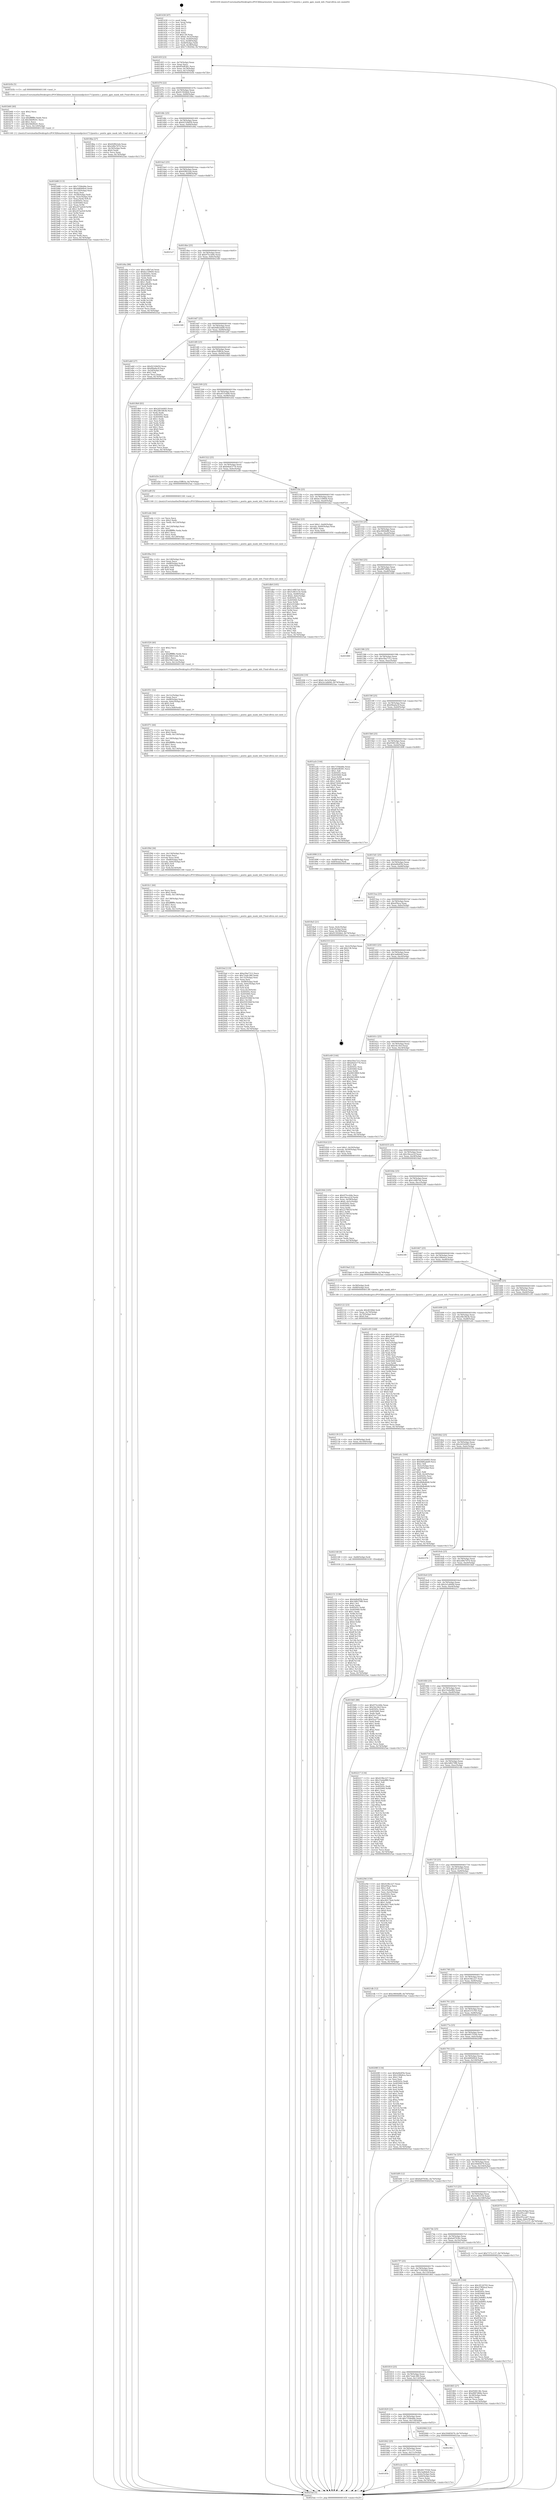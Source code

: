 digraph "0x401430" {
  label = "0x401430 (/mnt/c/Users/mathe/Desktop/tcc/POCII/binaries/extr_linuxsoundpciice1712pontis.c_pontis_gpio_mask_info_Final-ollvm.out::main(0))"
  labelloc = "t"
  node[shape=record]

  Entry [label="",width=0.3,height=0.3,shape=circle,fillcolor=black,style=filled]
  "0x40145f" [label="{
     0x40145f [23]\l
     | [instrs]\l
     &nbsp;&nbsp;0x40145f \<+3\>: mov -0x74(%rbp),%eax\l
     &nbsp;&nbsp;0x401462 \<+2\>: mov %eax,%ecx\l
     &nbsp;&nbsp;0x401464 \<+6\>: sub $0x85ef8381,%ecx\l
     &nbsp;&nbsp;0x40146a \<+3\>: mov %eax,-0x78(%rbp)\l
     &nbsp;&nbsp;0x40146d \<+3\>: mov %ecx,-0x7c(%rbp)\l
     &nbsp;&nbsp;0x401470 \<+6\>: je 0000000000401b5b \<main+0x72b\>\l
  }"]
  "0x401b5b" [label="{
     0x401b5b [5]\l
     | [instrs]\l
     &nbsp;&nbsp;0x401b5b \<+5\>: call 0000000000401160 \<next_i\>\l
     | [calls]\l
     &nbsp;&nbsp;0x401160 \{1\} (/mnt/c/Users/mathe/Desktop/tcc/POCII/binaries/extr_linuxsoundpciice1712pontis.c_pontis_gpio_mask_info_Final-ollvm.out::next_i)\l
  }"]
  "0x401476" [label="{
     0x401476 [22]\l
     | [instrs]\l
     &nbsp;&nbsp;0x401476 \<+5\>: jmp 000000000040147b \<main+0x4b\>\l
     &nbsp;&nbsp;0x40147b \<+3\>: mov -0x78(%rbp),%eax\l
     &nbsp;&nbsp;0x40147e \<+5\>: sub $0x91592bb4,%eax\l
     &nbsp;&nbsp;0x401483 \<+3\>: mov %eax,-0x80(%rbp)\l
     &nbsp;&nbsp;0x401486 \<+6\>: je 00000000004018ba \<main+0x48a\>\l
  }"]
  Exit [label="",width=0.3,height=0.3,shape=circle,fillcolor=black,style=filled,peripheries=2]
  "0x4018ba" [label="{
     0x4018ba [27]\l
     | [instrs]\l
     &nbsp;&nbsp;0x4018ba \<+5\>: mov $0x92f822eb,%eax\l
     &nbsp;&nbsp;0x4018bf \<+5\>: mov $0x2d9e7d74,%ecx\l
     &nbsp;&nbsp;0x4018c4 \<+3\>: mov -0x34(%rbp),%edx\l
     &nbsp;&nbsp;0x4018c7 \<+3\>: cmp $0x0,%edx\l
     &nbsp;&nbsp;0x4018ca \<+3\>: cmove %ecx,%eax\l
     &nbsp;&nbsp;0x4018cd \<+3\>: mov %eax,-0x74(%rbp)\l
     &nbsp;&nbsp;0x4018d0 \<+5\>: jmp 00000000004025ae \<main+0x117e\>\l
  }"]
  "0x40148c" [label="{
     0x40148c [25]\l
     | [instrs]\l
     &nbsp;&nbsp;0x40148c \<+5\>: jmp 0000000000401491 \<main+0x61\>\l
     &nbsp;&nbsp;0x401491 \<+3\>: mov -0x78(%rbp),%eax\l
     &nbsp;&nbsp;0x401494 \<+5\>: sub $0x92328d59,%eax\l
     &nbsp;&nbsp;0x401499 \<+6\>: mov %eax,-0x84(%rbp)\l
     &nbsp;&nbsp;0x40149f \<+6\>: je 0000000000401d4a \<main+0x91a\>\l
  }"]
  "0x402151" [label="{
     0x402151 [138]\l
     | [instrs]\l
     &nbsp;&nbsp;0x402151 \<+5\>: mov $0xfa0b4f5b,%eax\l
     &nbsp;&nbsp;0x402156 \<+5\>: mov $0x3d8279f8,%esi\l
     &nbsp;&nbsp;0x40215b \<+2\>: mov $0x1,%cl\l
     &nbsp;&nbsp;0x40215d \<+2\>: xor %edx,%edx\l
     &nbsp;&nbsp;0x40215f \<+8\>: mov 0x40505c,%r8d\l
     &nbsp;&nbsp;0x402167 \<+8\>: mov 0x405060,%r9d\l
     &nbsp;&nbsp;0x40216f \<+3\>: sub $0x1,%edx\l
     &nbsp;&nbsp;0x402172 \<+3\>: mov %r8d,%r10d\l
     &nbsp;&nbsp;0x402175 \<+3\>: add %edx,%r10d\l
     &nbsp;&nbsp;0x402178 \<+4\>: imul %r10d,%r8d\l
     &nbsp;&nbsp;0x40217c \<+4\>: and $0x1,%r8d\l
     &nbsp;&nbsp;0x402180 \<+4\>: cmp $0x0,%r8d\l
     &nbsp;&nbsp;0x402184 \<+4\>: sete %r11b\l
     &nbsp;&nbsp;0x402188 \<+4\>: cmp $0xa,%r9d\l
     &nbsp;&nbsp;0x40218c \<+3\>: setl %bl\l
     &nbsp;&nbsp;0x40218f \<+3\>: mov %r11b,%r14b\l
     &nbsp;&nbsp;0x402192 \<+4\>: xor $0xff,%r14b\l
     &nbsp;&nbsp;0x402196 \<+3\>: mov %bl,%r15b\l
     &nbsp;&nbsp;0x402199 \<+4\>: xor $0xff,%r15b\l
     &nbsp;&nbsp;0x40219d \<+3\>: xor $0x0,%cl\l
     &nbsp;&nbsp;0x4021a0 \<+3\>: mov %r14b,%r12b\l
     &nbsp;&nbsp;0x4021a3 \<+4\>: and $0x0,%r12b\l
     &nbsp;&nbsp;0x4021a7 \<+3\>: and %cl,%r11b\l
     &nbsp;&nbsp;0x4021aa \<+3\>: mov %r15b,%r13b\l
     &nbsp;&nbsp;0x4021ad \<+4\>: and $0x0,%r13b\l
     &nbsp;&nbsp;0x4021b1 \<+2\>: and %cl,%bl\l
     &nbsp;&nbsp;0x4021b3 \<+3\>: or %r11b,%r12b\l
     &nbsp;&nbsp;0x4021b6 \<+3\>: or %bl,%r13b\l
     &nbsp;&nbsp;0x4021b9 \<+3\>: xor %r13b,%r12b\l
     &nbsp;&nbsp;0x4021bc \<+3\>: or %r15b,%r14b\l
     &nbsp;&nbsp;0x4021bf \<+4\>: xor $0xff,%r14b\l
     &nbsp;&nbsp;0x4021c3 \<+3\>: or $0x0,%cl\l
     &nbsp;&nbsp;0x4021c6 \<+3\>: and %cl,%r14b\l
     &nbsp;&nbsp;0x4021c9 \<+3\>: or %r14b,%r12b\l
     &nbsp;&nbsp;0x4021cc \<+4\>: test $0x1,%r12b\l
     &nbsp;&nbsp;0x4021d0 \<+3\>: cmovne %esi,%eax\l
     &nbsp;&nbsp;0x4021d3 \<+3\>: mov %eax,-0x74(%rbp)\l
     &nbsp;&nbsp;0x4021d6 \<+5\>: jmp 00000000004025ae \<main+0x117e\>\l
  }"]
  "0x401d4a" [label="{
     0x401d4a [88]\l
     | [instrs]\l
     &nbsp;&nbsp;0x401d4a \<+5\>: mov $0x1c6fb7a4,%eax\l
     &nbsp;&nbsp;0x401d4f \<+5\>: mov $0xbc159604,%ecx\l
     &nbsp;&nbsp;0x401d54 \<+7\>: mov 0x40505c,%edx\l
     &nbsp;&nbsp;0x401d5b \<+7\>: mov 0x405060,%esi\l
     &nbsp;&nbsp;0x401d62 \<+2\>: mov %edx,%edi\l
     &nbsp;&nbsp;0x401d64 \<+6\>: add $0xca8b4f4,%edi\l
     &nbsp;&nbsp;0x401d6a \<+3\>: sub $0x1,%edi\l
     &nbsp;&nbsp;0x401d6d \<+6\>: sub $0xca8b4f4,%edi\l
     &nbsp;&nbsp;0x401d73 \<+3\>: imul %edi,%edx\l
     &nbsp;&nbsp;0x401d76 \<+3\>: and $0x1,%edx\l
     &nbsp;&nbsp;0x401d79 \<+3\>: cmp $0x0,%edx\l
     &nbsp;&nbsp;0x401d7c \<+4\>: sete %r8b\l
     &nbsp;&nbsp;0x401d80 \<+3\>: cmp $0xa,%esi\l
     &nbsp;&nbsp;0x401d83 \<+4\>: setl %r9b\l
     &nbsp;&nbsp;0x401d87 \<+3\>: mov %r8b,%r10b\l
     &nbsp;&nbsp;0x401d8a \<+3\>: and %r9b,%r10b\l
     &nbsp;&nbsp;0x401d8d \<+3\>: xor %r9b,%r8b\l
     &nbsp;&nbsp;0x401d90 \<+3\>: or %r8b,%r10b\l
     &nbsp;&nbsp;0x401d93 \<+4\>: test $0x1,%r10b\l
     &nbsp;&nbsp;0x401d97 \<+3\>: cmovne %ecx,%eax\l
     &nbsp;&nbsp;0x401d9a \<+3\>: mov %eax,-0x74(%rbp)\l
     &nbsp;&nbsp;0x401d9d \<+5\>: jmp 00000000004025ae \<main+0x117e\>\l
  }"]
  "0x4014a5" [label="{
     0x4014a5 [25]\l
     | [instrs]\l
     &nbsp;&nbsp;0x4014a5 \<+5\>: jmp 00000000004014aa \<main+0x7a\>\l
     &nbsp;&nbsp;0x4014aa \<+3\>: mov -0x78(%rbp),%eax\l
     &nbsp;&nbsp;0x4014ad \<+5\>: sub $0x92f822eb,%eax\l
     &nbsp;&nbsp;0x4014b2 \<+6\>: mov %eax,-0x88(%rbp)\l
     &nbsp;&nbsp;0x4014b8 \<+6\>: je 00000000004021e7 \<main+0xdb7\>\l
  }"]
  "0x402148" [label="{
     0x402148 [9]\l
     | [instrs]\l
     &nbsp;&nbsp;0x402148 \<+4\>: mov -0x68(%rbp),%rdi\l
     &nbsp;&nbsp;0x40214c \<+5\>: call 0000000000401030 \<free@plt\>\l
     | [calls]\l
     &nbsp;&nbsp;0x401030 \{1\} (unknown)\l
  }"]
  "0x4021e7" [label="{
     0x4021e7\l
  }", style=dashed]
  "0x4014be" [label="{
     0x4014be [25]\l
     | [instrs]\l
     &nbsp;&nbsp;0x4014be \<+5\>: jmp 00000000004014c3 \<main+0x93\>\l
     &nbsp;&nbsp;0x4014c3 \<+3\>: mov -0x78(%rbp),%eax\l
     &nbsp;&nbsp;0x4014c6 \<+5\>: sub $0x975ccb9e,%eax\l
     &nbsp;&nbsp;0x4014cb \<+6\>: mov %eax,-0x8c(%rbp)\l
     &nbsp;&nbsp;0x4014d1 \<+6\>: je 0000000000402348 \<main+0xf18\>\l
  }"]
  "0x402139" [label="{
     0x402139 [15]\l
     | [instrs]\l
     &nbsp;&nbsp;0x402139 \<+4\>: mov -0x58(%rbp),%rdi\l
     &nbsp;&nbsp;0x40213d \<+6\>: mov %eax,-0x140(%rbp)\l
     &nbsp;&nbsp;0x402143 \<+5\>: call 0000000000401030 \<free@plt\>\l
     | [calls]\l
     &nbsp;&nbsp;0x401030 \{1\} (unknown)\l
  }"]
  "0x402348" [label="{
     0x402348\l
  }", style=dashed]
  "0x4014d7" [label="{
     0x4014d7 [25]\l
     | [instrs]\l
     &nbsp;&nbsp;0x4014d7 \<+5\>: jmp 00000000004014dc \<main+0xac\>\l
     &nbsp;&nbsp;0x4014dc \<+3\>: mov -0x78(%rbp),%eax\l
     &nbsp;&nbsp;0x4014df \<+5\>: sub $0x9d82abd9,%eax\l
     &nbsp;&nbsp;0x4014e4 \<+6\>: mov %eax,-0x90(%rbp)\l
     &nbsp;&nbsp;0x4014ea \<+6\>: je 0000000000401ab0 \<main+0x680\>\l
  }"]
  "0x402122" [label="{
     0x402122 [23]\l
     | [instrs]\l
     &nbsp;&nbsp;0x402122 \<+10\>: movabs $0x4030b6,%rdi\l
     &nbsp;&nbsp;0x40212c \<+3\>: mov %eax,-0x70(%rbp)\l
     &nbsp;&nbsp;0x40212f \<+3\>: mov -0x70(%rbp),%esi\l
     &nbsp;&nbsp;0x402132 \<+2\>: mov $0x0,%al\l
     &nbsp;&nbsp;0x402134 \<+5\>: call 0000000000401040 \<printf@plt\>\l
     | [calls]\l
     &nbsp;&nbsp;0x401040 \{1\} (unknown)\l
  }"]
  "0x401ab0" [label="{
     0x401ab0 [27]\l
     | [instrs]\l
     &nbsp;&nbsp;0x401ab0 \<+5\>: mov $0x92328d59,%eax\l
     &nbsp;&nbsp;0x401ab5 \<+5\>: mov $0xf0ba6a3f,%ecx\l
     &nbsp;&nbsp;0x401aba \<+3\>: mov -0x2d(%rbp),%dl\l
     &nbsp;&nbsp;0x401abd \<+3\>: test $0x1,%dl\l
     &nbsp;&nbsp;0x401ac0 \<+3\>: cmovne %ecx,%eax\l
     &nbsp;&nbsp;0x401ac3 \<+3\>: mov %eax,-0x74(%rbp)\l
     &nbsp;&nbsp;0x401ac6 \<+5\>: jmp 00000000004025ae \<main+0x117e\>\l
  }"]
  "0x4014f0" [label="{
     0x4014f0 [25]\l
     | [instrs]\l
     &nbsp;&nbsp;0x4014f0 \<+5\>: jmp 00000000004014f5 \<main+0xc5\>\l
     &nbsp;&nbsp;0x4014f5 \<+3\>: mov -0x78(%rbp),%eax\l
     &nbsp;&nbsp;0x4014f8 \<+5\>: sub $0xa35ff63a,%eax\l
     &nbsp;&nbsp;0x4014fd \<+6\>: mov %eax,-0x94(%rbp)\l
     &nbsp;&nbsp;0x401503 \<+6\>: je 00000000004019b9 \<main+0x589\>\l
  }"]
  "0x401fed" [label="{
     0x401fed [119]\l
     | [instrs]\l
     &nbsp;&nbsp;0x401fed \<+5\>: mov $0xe5ba7312,%ecx\l
     &nbsp;&nbsp;0x401ff2 \<+5\>: mov $0x72adc380,%edx\l
     &nbsp;&nbsp;0x401ff7 \<+6\>: mov -0x13c(%rbp),%esi\l
     &nbsp;&nbsp;0x401ffd \<+3\>: imul %eax,%esi\l
     &nbsp;&nbsp;0x402000 \<+4\>: mov -0x68(%rbp),%rdi\l
     &nbsp;&nbsp;0x402004 \<+4\>: movslq -0x6c(%rbp),%r8\l
     &nbsp;&nbsp;0x402008 \<+4\>: shl $0x5,%r8\l
     &nbsp;&nbsp;0x40200c \<+3\>: add %r8,%rdi\l
     &nbsp;&nbsp;0x40200f \<+3\>: mov %esi,0x18(%rdi)\l
     &nbsp;&nbsp;0x402012 \<+7\>: mov 0x40505c,%eax\l
     &nbsp;&nbsp;0x402019 \<+7\>: mov 0x405060,%esi\l
     &nbsp;&nbsp;0x402020 \<+3\>: mov %eax,%r10d\l
     &nbsp;&nbsp;0x402023 \<+7\>: sub $0x93f10fdf,%r10d\l
     &nbsp;&nbsp;0x40202a \<+4\>: sub $0x1,%r10d\l
     &nbsp;&nbsp;0x40202e \<+7\>: add $0x93f10fdf,%r10d\l
     &nbsp;&nbsp;0x402035 \<+4\>: imul %r10d,%eax\l
     &nbsp;&nbsp;0x402039 \<+3\>: and $0x1,%eax\l
     &nbsp;&nbsp;0x40203c \<+3\>: cmp $0x0,%eax\l
     &nbsp;&nbsp;0x40203f \<+4\>: sete %r11b\l
     &nbsp;&nbsp;0x402043 \<+3\>: cmp $0xa,%esi\l
     &nbsp;&nbsp;0x402046 \<+3\>: setl %bl\l
     &nbsp;&nbsp;0x402049 \<+3\>: mov %r11b,%r14b\l
     &nbsp;&nbsp;0x40204c \<+3\>: and %bl,%r14b\l
     &nbsp;&nbsp;0x40204f \<+3\>: xor %bl,%r11b\l
     &nbsp;&nbsp;0x402052 \<+3\>: or %r11b,%r14b\l
     &nbsp;&nbsp;0x402055 \<+4\>: test $0x1,%r14b\l
     &nbsp;&nbsp;0x402059 \<+3\>: cmovne %edx,%ecx\l
     &nbsp;&nbsp;0x40205c \<+3\>: mov %ecx,-0x74(%rbp)\l
     &nbsp;&nbsp;0x40205f \<+5\>: jmp 00000000004025ae \<main+0x117e\>\l
  }"]
  "0x4019b9" [label="{
     0x4019b9 [83]\l
     | [instrs]\l
     &nbsp;&nbsp;0x4019b9 \<+5\>: mov $0x2d1b4483,%eax\l
     &nbsp;&nbsp;0x4019be \<+5\>: mov $0x29b18b3b,%ecx\l
     &nbsp;&nbsp;0x4019c3 \<+2\>: xor %edx,%edx\l
     &nbsp;&nbsp;0x4019c5 \<+7\>: mov 0x40505c,%esi\l
     &nbsp;&nbsp;0x4019cc \<+7\>: mov 0x405060,%edi\l
     &nbsp;&nbsp;0x4019d3 \<+3\>: sub $0x1,%edx\l
     &nbsp;&nbsp;0x4019d6 \<+3\>: mov %esi,%r8d\l
     &nbsp;&nbsp;0x4019d9 \<+3\>: add %edx,%r8d\l
     &nbsp;&nbsp;0x4019dc \<+4\>: imul %r8d,%esi\l
     &nbsp;&nbsp;0x4019e0 \<+3\>: and $0x1,%esi\l
     &nbsp;&nbsp;0x4019e3 \<+3\>: cmp $0x0,%esi\l
     &nbsp;&nbsp;0x4019e6 \<+4\>: sete %r9b\l
     &nbsp;&nbsp;0x4019ea \<+3\>: cmp $0xa,%edi\l
     &nbsp;&nbsp;0x4019ed \<+4\>: setl %r10b\l
     &nbsp;&nbsp;0x4019f1 \<+3\>: mov %r9b,%r11b\l
     &nbsp;&nbsp;0x4019f4 \<+3\>: and %r10b,%r11b\l
     &nbsp;&nbsp;0x4019f7 \<+3\>: xor %r10b,%r9b\l
     &nbsp;&nbsp;0x4019fa \<+3\>: or %r9b,%r11b\l
     &nbsp;&nbsp;0x4019fd \<+4\>: test $0x1,%r11b\l
     &nbsp;&nbsp;0x401a01 \<+3\>: cmovne %ecx,%eax\l
     &nbsp;&nbsp;0x401a04 \<+3\>: mov %eax,-0x74(%rbp)\l
     &nbsp;&nbsp;0x401a07 \<+5\>: jmp 00000000004025ae \<main+0x117e\>\l
  }"]
  "0x401509" [label="{
     0x401509 [25]\l
     | [instrs]\l
     &nbsp;&nbsp;0x401509 \<+5\>: jmp 000000000040150e \<main+0xde\>\l
     &nbsp;&nbsp;0x40150e \<+3\>: mov -0x78(%rbp),%eax\l
     &nbsp;&nbsp;0x401511 \<+5\>: sub $0xa937e499,%eax\l
     &nbsp;&nbsp;0x401516 \<+6\>: mov %eax,-0x98(%rbp)\l
     &nbsp;&nbsp;0x40151c \<+6\>: je 0000000000401d3e \<main+0x90e\>\l
  }"]
  "0x401fc1" [label="{
     0x401fc1 [44]\l
     | [instrs]\l
     &nbsp;&nbsp;0x401fc1 \<+2\>: xor %ecx,%ecx\l
     &nbsp;&nbsp;0x401fc3 \<+5\>: mov $0x2,%edx\l
     &nbsp;&nbsp;0x401fc8 \<+6\>: mov %edx,-0x138(%rbp)\l
     &nbsp;&nbsp;0x401fce \<+1\>: cltd\l
     &nbsp;&nbsp;0x401fcf \<+6\>: mov -0x138(%rbp),%esi\l
     &nbsp;&nbsp;0x401fd5 \<+2\>: idiv %esi\l
     &nbsp;&nbsp;0x401fd7 \<+6\>: imul $0xfffffffe,%edx,%edx\l
     &nbsp;&nbsp;0x401fdd \<+3\>: sub $0x1,%ecx\l
     &nbsp;&nbsp;0x401fe0 \<+2\>: sub %ecx,%edx\l
     &nbsp;&nbsp;0x401fe2 \<+6\>: mov %edx,-0x13c(%rbp)\l
     &nbsp;&nbsp;0x401fe8 \<+5\>: call 0000000000401160 \<next_i\>\l
     | [calls]\l
     &nbsp;&nbsp;0x401160 \{1\} (/mnt/c/Users/mathe/Desktop/tcc/POCII/binaries/extr_linuxsoundpciice1712pontis.c_pontis_gpio_mask_info_Final-ollvm.out::next_i)\l
  }"]
  "0x401d3e" [label="{
     0x401d3e [12]\l
     | [instrs]\l
     &nbsp;&nbsp;0x401d3e \<+7\>: movl $0xa35ff63a,-0x74(%rbp)\l
     &nbsp;&nbsp;0x401d45 \<+5\>: jmp 00000000004025ae \<main+0x117e\>\l
  }"]
  "0x401522" [label="{
     0x401522 [25]\l
     | [instrs]\l
     &nbsp;&nbsp;0x401522 \<+5\>: jmp 0000000000401527 \<main+0xf7\>\l
     &nbsp;&nbsp;0x401527 \<+3\>: mov -0x78(%rbp),%eax\l
     &nbsp;&nbsp;0x40152a \<+5\>: sub $0xb9a43776,%eax\l
     &nbsp;&nbsp;0x40152f \<+6\>: mov %eax,-0x9c(%rbp)\l
     &nbsp;&nbsp;0x401535 \<+6\>: je 0000000000401ed9 \<main+0xaa9\>\l
  }"]
  "0x401f9d" [label="{
     0x401f9d [36]\l
     | [instrs]\l
     &nbsp;&nbsp;0x401f9d \<+6\>: mov -0x134(%rbp),%ecx\l
     &nbsp;&nbsp;0x401fa3 \<+3\>: imul %eax,%ecx\l
     &nbsp;&nbsp;0x401fa6 \<+3\>: movslq %ecx,%rdi\l
     &nbsp;&nbsp;0x401fa9 \<+4\>: mov -0x68(%rbp),%r8\l
     &nbsp;&nbsp;0x401fad \<+4\>: movslq -0x6c(%rbp),%r9\l
     &nbsp;&nbsp;0x401fb1 \<+4\>: shl $0x5,%r9\l
     &nbsp;&nbsp;0x401fb5 \<+3\>: add %r9,%r8\l
     &nbsp;&nbsp;0x401fb8 \<+4\>: mov %rdi,0x10(%r8)\l
     &nbsp;&nbsp;0x401fbc \<+5\>: call 0000000000401160 \<next_i\>\l
     | [calls]\l
     &nbsp;&nbsp;0x401160 \{1\} (/mnt/c/Users/mathe/Desktop/tcc/POCII/binaries/extr_linuxsoundpciice1712pontis.c_pontis_gpio_mask_info_Final-ollvm.out::next_i)\l
  }"]
  "0x401ed9" [label="{
     0x401ed9 [5]\l
     | [instrs]\l
     &nbsp;&nbsp;0x401ed9 \<+5\>: call 0000000000401160 \<next_i\>\l
     | [calls]\l
     &nbsp;&nbsp;0x401160 \{1\} (/mnt/c/Users/mathe/Desktop/tcc/POCII/binaries/extr_linuxsoundpciice1712pontis.c_pontis_gpio_mask_info_Final-ollvm.out::next_i)\l
  }"]
  "0x40153b" [label="{
     0x40153b [25]\l
     | [instrs]\l
     &nbsp;&nbsp;0x40153b \<+5\>: jmp 0000000000401540 \<main+0x110\>\l
     &nbsp;&nbsp;0x401540 \<+3\>: mov -0x78(%rbp),%eax\l
     &nbsp;&nbsp;0x401543 \<+5\>: sub $0xbc159604,%eax\l
     &nbsp;&nbsp;0x401548 \<+6\>: mov %eax,-0xa0(%rbp)\l
     &nbsp;&nbsp;0x40154e \<+6\>: je 0000000000401da2 \<main+0x972\>\l
  }"]
  "0x401f71" [label="{
     0x401f71 [44]\l
     | [instrs]\l
     &nbsp;&nbsp;0x401f71 \<+2\>: xor %ecx,%ecx\l
     &nbsp;&nbsp;0x401f73 \<+5\>: mov $0x2,%edx\l
     &nbsp;&nbsp;0x401f78 \<+6\>: mov %edx,-0x130(%rbp)\l
     &nbsp;&nbsp;0x401f7e \<+1\>: cltd\l
     &nbsp;&nbsp;0x401f7f \<+6\>: mov -0x130(%rbp),%esi\l
     &nbsp;&nbsp;0x401f85 \<+2\>: idiv %esi\l
     &nbsp;&nbsp;0x401f87 \<+6\>: imul $0xfffffffe,%edx,%edx\l
     &nbsp;&nbsp;0x401f8d \<+3\>: sub $0x1,%ecx\l
     &nbsp;&nbsp;0x401f90 \<+2\>: sub %ecx,%edx\l
     &nbsp;&nbsp;0x401f92 \<+6\>: mov %edx,-0x134(%rbp)\l
     &nbsp;&nbsp;0x401f98 \<+5\>: call 0000000000401160 \<next_i\>\l
     | [calls]\l
     &nbsp;&nbsp;0x401160 \{1\} (/mnt/c/Users/mathe/Desktop/tcc/POCII/binaries/extr_linuxsoundpciice1712pontis.c_pontis_gpio_mask_info_Final-ollvm.out::next_i)\l
  }"]
  "0x401da2" [label="{
     0x401da2 [23]\l
     | [instrs]\l
     &nbsp;&nbsp;0x401da2 \<+7\>: movl $0x1,-0x60(%rbp)\l
     &nbsp;&nbsp;0x401da9 \<+4\>: movslq -0x60(%rbp),%rax\l
     &nbsp;&nbsp;0x401dad \<+4\>: shl $0x5,%rax\l
     &nbsp;&nbsp;0x401db1 \<+3\>: mov %rax,%rdi\l
     &nbsp;&nbsp;0x401db4 \<+5\>: call 0000000000401050 \<malloc@plt\>\l
     | [calls]\l
     &nbsp;&nbsp;0x401050 \{1\} (unknown)\l
  }"]
  "0x401554" [label="{
     0x401554 [25]\l
     | [instrs]\l
     &nbsp;&nbsp;0x401554 \<+5\>: jmp 0000000000401559 \<main+0x129\>\l
     &nbsp;&nbsp;0x401559 \<+3\>: mov -0x78(%rbp),%eax\l
     &nbsp;&nbsp;0x40155c \<+5\>: sub $0xc9004df8,%eax\l
     &nbsp;&nbsp;0x401561 \<+6\>: mov %eax,-0xa4(%rbp)\l
     &nbsp;&nbsp;0x401567 \<+6\>: je 0000000000402204 \<main+0xdd4\>\l
  }"]
  "0x401f51" [label="{
     0x401f51 [32]\l
     | [instrs]\l
     &nbsp;&nbsp;0x401f51 \<+6\>: mov -0x12c(%rbp),%ecx\l
     &nbsp;&nbsp;0x401f57 \<+3\>: imul %eax,%ecx\l
     &nbsp;&nbsp;0x401f5a \<+4\>: mov -0x68(%rbp),%rdi\l
     &nbsp;&nbsp;0x401f5e \<+4\>: movslq -0x6c(%rbp),%r8\l
     &nbsp;&nbsp;0x401f62 \<+4\>: shl $0x5,%r8\l
     &nbsp;&nbsp;0x401f66 \<+3\>: add %r8,%rdi\l
     &nbsp;&nbsp;0x401f69 \<+3\>: mov %ecx,0x8(%rdi)\l
     &nbsp;&nbsp;0x401f6c \<+5\>: call 0000000000401160 \<next_i\>\l
     | [calls]\l
     &nbsp;&nbsp;0x401160 \{1\} (/mnt/c/Users/mathe/Desktop/tcc/POCII/binaries/extr_linuxsoundpciice1712pontis.c_pontis_gpio_mask_info_Final-ollvm.out::next_i)\l
  }"]
  "0x402204" [label="{
     0x402204 [19]\l
     | [instrs]\l
     &nbsp;&nbsp;0x402204 \<+7\>: movl $0x0,-0x3c(%rbp)\l
     &nbsp;&nbsp;0x40220b \<+7\>: movl $0x2e1abb9d,-0x74(%rbp)\l
     &nbsp;&nbsp;0x402212 \<+5\>: jmp 00000000004025ae \<main+0x117e\>\l
  }"]
  "0x40156d" [label="{
     0x40156d [25]\l
     | [instrs]\l
     &nbsp;&nbsp;0x40156d \<+5\>: jmp 0000000000401572 \<main+0x142\>\l
     &nbsp;&nbsp;0x401572 \<+3\>: mov -0x78(%rbp),%eax\l
     &nbsp;&nbsp;0x401575 \<+5\>: sub $0xd987d68a,%eax\l
     &nbsp;&nbsp;0x40157a \<+6\>: mov %eax,-0xa8(%rbp)\l
     &nbsp;&nbsp;0x401580 \<+6\>: je 0000000000401880 \<main+0x450\>\l
  }"]
  "0x401f29" [label="{
     0x401f29 [40]\l
     | [instrs]\l
     &nbsp;&nbsp;0x401f29 \<+5\>: mov $0x2,%ecx\l
     &nbsp;&nbsp;0x401f2e \<+1\>: cltd\l
     &nbsp;&nbsp;0x401f2f \<+2\>: idiv %ecx\l
     &nbsp;&nbsp;0x401f31 \<+6\>: imul $0xfffffffe,%edx,%ecx\l
     &nbsp;&nbsp;0x401f37 \<+6\>: sub $0x59b51ede,%ecx\l
     &nbsp;&nbsp;0x401f3d \<+3\>: add $0x1,%ecx\l
     &nbsp;&nbsp;0x401f40 \<+6\>: add $0x59b51ede,%ecx\l
     &nbsp;&nbsp;0x401f46 \<+6\>: mov %ecx,-0x12c(%rbp)\l
     &nbsp;&nbsp;0x401f4c \<+5\>: call 0000000000401160 \<next_i\>\l
     | [calls]\l
     &nbsp;&nbsp;0x401160 \{1\} (/mnt/c/Users/mathe/Desktop/tcc/POCII/binaries/extr_linuxsoundpciice1712pontis.c_pontis_gpio_mask_info_Final-ollvm.out::next_i)\l
  }"]
  "0x401880" [label="{
     0x401880\l
  }", style=dashed]
  "0x401586" [label="{
     0x401586 [25]\l
     | [instrs]\l
     &nbsp;&nbsp;0x401586 \<+5\>: jmp 000000000040158b \<main+0x15b\>\l
     &nbsp;&nbsp;0x40158b \<+3\>: mov -0x78(%rbp),%eax\l
     &nbsp;&nbsp;0x40158e \<+5\>: sub $0xe5ba7312,%eax\l
     &nbsp;&nbsp;0x401593 \<+6\>: mov %eax,-0xac(%rbp)\l
     &nbsp;&nbsp;0x401599 \<+6\>: je 000000000040241e \<main+0xfee\>\l
  }"]
  "0x401f0a" [label="{
     0x401f0a [31]\l
     | [instrs]\l
     &nbsp;&nbsp;0x401f0a \<+6\>: mov -0x128(%rbp),%ecx\l
     &nbsp;&nbsp;0x401f10 \<+3\>: imul %eax,%ecx\l
     &nbsp;&nbsp;0x401f13 \<+4\>: mov -0x68(%rbp),%rdi\l
     &nbsp;&nbsp;0x401f17 \<+4\>: movslq -0x6c(%rbp),%r8\l
     &nbsp;&nbsp;0x401f1b \<+4\>: shl $0x5,%r8\l
     &nbsp;&nbsp;0x401f1f \<+3\>: add %r8,%rdi\l
     &nbsp;&nbsp;0x401f22 \<+2\>: mov %ecx,(%rdi)\l
     &nbsp;&nbsp;0x401f24 \<+5\>: call 0000000000401160 \<next_i\>\l
     | [calls]\l
     &nbsp;&nbsp;0x401160 \{1\} (/mnt/c/Users/mathe/Desktop/tcc/POCII/binaries/extr_linuxsoundpciice1712pontis.c_pontis_gpio_mask_info_Final-ollvm.out::next_i)\l
  }"]
  "0x40241e" [label="{
     0x40241e\l
  }", style=dashed]
  "0x40159f" [label="{
     0x40159f [25]\l
     | [instrs]\l
     &nbsp;&nbsp;0x40159f \<+5\>: jmp 00000000004015a4 \<main+0x174\>\l
     &nbsp;&nbsp;0x4015a4 \<+3\>: mov -0x78(%rbp),%eax\l
     &nbsp;&nbsp;0x4015a7 \<+5\>: sub $0xf0ba6a3f,%eax\l
     &nbsp;&nbsp;0x4015ac \<+6\>: mov %eax,-0xb0(%rbp)\l
     &nbsp;&nbsp;0x4015b2 \<+6\>: je 0000000000401acb \<main+0x69b\>\l
  }"]
  "0x401ede" [label="{
     0x401ede [44]\l
     | [instrs]\l
     &nbsp;&nbsp;0x401ede \<+2\>: xor %ecx,%ecx\l
     &nbsp;&nbsp;0x401ee0 \<+5\>: mov $0x2,%edx\l
     &nbsp;&nbsp;0x401ee5 \<+6\>: mov %edx,-0x124(%rbp)\l
     &nbsp;&nbsp;0x401eeb \<+1\>: cltd\l
     &nbsp;&nbsp;0x401eec \<+6\>: mov -0x124(%rbp),%esi\l
     &nbsp;&nbsp;0x401ef2 \<+2\>: idiv %esi\l
     &nbsp;&nbsp;0x401ef4 \<+6\>: imul $0xfffffffe,%edx,%edx\l
     &nbsp;&nbsp;0x401efa \<+3\>: sub $0x1,%ecx\l
     &nbsp;&nbsp;0x401efd \<+2\>: sub %ecx,%edx\l
     &nbsp;&nbsp;0x401eff \<+6\>: mov %edx,-0x128(%rbp)\l
     &nbsp;&nbsp;0x401f05 \<+5\>: call 0000000000401160 \<next_i\>\l
     | [calls]\l
     &nbsp;&nbsp;0x401160 \{1\} (/mnt/c/Users/mathe/Desktop/tcc/POCII/binaries/extr_linuxsoundpciice1712pontis.c_pontis_gpio_mask_info_Final-ollvm.out::next_i)\l
  }"]
  "0x401acb" [label="{
     0x401acb [144]\l
     | [instrs]\l
     &nbsp;&nbsp;0x401acb \<+5\>: mov $0x7358eb8e,%eax\l
     &nbsp;&nbsp;0x401ad0 \<+5\>: mov $0x85ef8381,%ecx\l
     &nbsp;&nbsp;0x401ad5 \<+2\>: mov $0x1,%dl\l
     &nbsp;&nbsp;0x401ad7 \<+7\>: mov 0x40505c,%esi\l
     &nbsp;&nbsp;0x401ade \<+7\>: mov 0x405060,%edi\l
     &nbsp;&nbsp;0x401ae5 \<+3\>: mov %esi,%r8d\l
     &nbsp;&nbsp;0x401ae8 \<+7\>: add $0xb72642d8,%r8d\l
     &nbsp;&nbsp;0x401aef \<+4\>: sub $0x1,%r8d\l
     &nbsp;&nbsp;0x401af3 \<+7\>: sub $0xb72642d8,%r8d\l
     &nbsp;&nbsp;0x401afa \<+4\>: imul %r8d,%esi\l
     &nbsp;&nbsp;0x401afe \<+3\>: and $0x1,%esi\l
     &nbsp;&nbsp;0x401b01 \<+3\>: cmp $0x0,%esi\l
     &nbsp;&nbsp;0x401b04 \<+4\>: sete %r9b\l
     &nbsp;&nbsp;0x401b08 \<+3\>: cmp $0xa,%edi\l
     &nbsp;&nbsp;0x401b0b \<+4\>: setl %r10b\l
     &nbsp;&nbsp;0x401b0f \<+3\>: mov %r9b,%r11b\l
     &nbsp;&nbsp;0x401b12 \<+4\>: xor $0xff,%r11b\l
     &nbsp;&nbsp;0x401b16 \<+3\>: mov %r10b,%bl\l
     &nbsp;&nbsp;0x401b19 \<+3\>: xor $0xff,%bl\l
     &nbsp;&nbsp;0x401b1c \<+3\>: xor $0x1,%dl\l
     &nbsp;&nbsp;0x401b1f \<+3\>: mov %r11b,%r14b\l
     &nbsp;&nbsp;0x401b22 \<+4\>: and $0xff,%r14b\l
     &nbsp;&nbsp;0x401b26 \<+3\>: and %dl,%r9b\l
     &nbsp;&nbsp;0x401b29 \<+3\>: mov %bl,%r15b\l
     &nbsp;&nbsp;0x401b2c \<+4\>: and $0xff,%r15b\l
     &nbsp;&nbsp;0x401b30 \<+3\>: and %dl,%r10b\l
     &nbsp;&nbsp;0x401b33 \<+3\>: or %r9b,%r14b\l
     &nbsp;&nbsp;0x401b36 \<+3\>: or %r10b,%r15b\l
     &nbsp;&nbsp;0x401b39 \<+3\>: xor %r15b,%r14b\l
     &nbsp;&nbsp;0x401b3c \<+3\>: or %bl,%r11b\l
     &nbsp;&nbsp;0x401b3f \<+4\>: xor $0xff,%r11b\l
     &nbsp;&nbsp;0x401b43 \<+3\>: or $0x1,%dl\l
     &nbsp;&nbsp;0x401b46 \<+3\>: and %dl,%r11b\l
     &nbsp;&nbsp;0x401b49 \<+3\>: or %r11b,%r14b\l
     &nbsp;&nbsp;0x401b4c \<+4\>: test $0x1,%r14b\l
     &nbsp;&nbsp;0x401b50 \<+3\>: cmovne %ecx,%eax\l
     &nbsp;&nbsp;0x401b53 \<+3\>: mov %eax,-0x74(%rbp)\l
     &nbsp;&nbsp;0x401b56 \<+5\>: jmp 00000000004025ae \<main+0x117e\>\l
  }"]
  "0x4015b8" [label="{
     0x4015b8 [25]\l
     | [instrs]\l
     &nbsp;&nbsp;0x4015b8 \<+5\>: jmp 00000000004015bd \<main+0x18d\>\l
     &nbsp;&nbsp;0x4015bd \<+3\>: mov -0x78(%rbp),%eax\l
     &nbsp;&nbsp;0x4015c0 \<+5\>: sub $0xf508138c,%eax\l
     &nbsp;&nbsp;0x4015c5 \<+6\>: mov %eax,-0xb4(%rbp)\l
     &nbsp;&nbsp;0x4015cb \<+6\>: je 0000000000401898 \<main+0x468\>\l
  }"]
  "0x40185b" [label="{
     0x40185b\l
  }", style=dashed]
  "0x401898" [label="{
     0x401898 [13]\l
     | [instrs]\l
     &nbsp;&nbsp;0x401898 \<+4\>: mov -0x48(%rbp),%rax\l
     &nbsp;&nbsp;0x40189c \<+4\>: mov 0x8(%rax),%rdi\l
     &nbsp;&nbsp;0x4018a0 \<+5\>: call 0000000000401060 \<atoi@plt\>\l
     | [calls]\l
     &nbsp;&nbsp;0x401060 \{1\} (unknown)\l
  }"]
  "0x4015d1" [label="{
     0x4015d1 [25]\l
     | [instrs]\l
     &nbsp;&nbsp;0x4015d1 \<+5\>: jmp 00000000004015d6 \<main+0x1a6\>\l
     &nbsp;&nbsp;0x4015d6 \<+3\>: mov -0x78(%rbp),%eax\l
     &nbsp;&nbsp;0x4015d9 \<+5\>: sub $0xfa0b4f5b,%eax\l
     &nbsp;&nbsp;0x4015de \<+6\>: mov %eax,-0xb8(%rbp)\l
     &nbsp;&nbsp;0x4015e4 \<+6\>: je 000000000040255f \<main+0x112f\>\l
  }"]
  "0x401e2e" [label="{
     0x401e2e [27]\l
     | [instrs]\l
     &nbsp;&nbsp;0x401e2e \<+5\>: mov $0x4617f344,%eax\l
     &nbsp;&nbsp;0x401e33 \<+5\>: mov $0x3ad6de8,%ecx\l
     &nbsp;&nbsp;0x401e38 \<+3\>: mov -0x6c(%rbp),%edx\l
     &nbsp;&nbsp;0x401e3b \<+3\>: cmp -0x60(%rbp),%edx\l
     &nbsp;&nbsp;0x401e3e \<+3\>: cmovl %ecx,%eax\l
     &nbsp;&nbsp;0x401e41 \<+3\>: mov %eax,-0x74(%rbp)\l
     &nbsp;&nbsp;0x401e44 \<+5\>: jmp 00000000004025ae \<main+0x117e\>\l
  }"]
  "0x40255f" [label="{
     0x40255f\l
  }", style=dashed]
  "0x4015ea" [label="{
     0x4015ea [25]\l
     | [instrs]\l
     &nbsp;&nbsp;0x4015ea \<+5\>: jmp 00000000004015ef \<main+0x1bf\>\l
     &nbsp;&nbsp;0x4015ef \<+3\>: mov -0x78(%rbp),%eax\l
     &nbsp;&nbsp;0x4015f2 \<+5\>: sub $0xef5bca,%eax\l
     &nbsp;&nbsp;0x4015f7 \<+6\>: mov %eax,-0xbc(%rbp)\l
     &nbsp;&nbsp;0x4015fd \<+6\>: je 0000000000402333 \<main+0xf03\>\l
  }"]
  "0x401842" [label="{
     0x401842 [25]\l
     | [instrs]\l
     &nbsp;&nbsp;0x401842 \<+5\>: jmp 0000000000401847 \<main+0x417\>\l
     &nbsp;&nbsp;0x401847 \<+3\>: mov -0x78(%rbp),%eax\l
     &nbsp;&nbsp;0x40184a \<+5\>: sub $0x7371c137,%eax\l
     &nbsp;&nbsp;0x40184f \<+6\>: mov %eax,-0x11c(%rbp)\l
     &nbsp;&nbsp;0x401855 \<+6\>: je 0000000000401e2e \<main+0x9fe\>\l
  }"]
  "0x402333" [label="{
     0x402333 [21]\l
     | [instrs]\l
     &nbsp;&nbsp;0x402333 \<+3\>: mov -0x2c(%rbp),%eax\l
     &nbsp;&nbsp;0x402336 \<+7\>: add $0x138,%rsp\l
     &nbsp;&nbsp;0x40233d \<+1\>: pop %rbx\l
     &nbsp;&nbsp;0x40233e \<+2\>: pop %r12\l
     &nbsp;&nbsp;0x402340 \<+2\>: pop %r13\l
     &nbsp;&nbsp;0x402342 \<+2\>: pop %r14\l
     &nbsp;&nbsp;0x402344 \<+2\>: pop %r15\l
     &nbsp;&nbsp;0x402346 \<+1\>: pop %rbp\l
     &nbsp;&nbsp;0x402347 \<+1\>: ret\l
  }"]
  "0x401603" [label="{
     0x401603 [25]\l
     | [instrs]\l
     &nbsp;&nbsp;0x401603 \<+5\>: jmp 0000000000401608 \<main+0x1d8\>\l
     &nbsp;&nbsp;0x401608 \<+3\>: mov -0x78(%rbp),%eax\l
     &nbsp;&nbsp;0x40160b \<+5\>: sub $0x3ad6de8,%eax\l
     &nbsp;&nbsp;0x401610 \<+6\>: mov %eax,-0xc0(%rbp)\l
     &nbsp;&nbsp;0x401616 \<+6\>: je 0000000000401e49 \<main+0xa19\>\l
  }"]
  "0x402382" [label="{
     0x402382\l
  }", style=dashed]
  "0x401e49" [label="{
     0x401e49 [144]\l
     | [instrs]\l
     &nbsp;&nbsp;0x401e49 \<+5\>: mov $0xe5ba7312,%eax\l
     &nbsp;&nbsp;0x401e4e \<+5\>: mov $0xb9a43776,%ecx\l
     &nbsp;&nbsp;0x401e53 \<+2\>: mov $0x1,%dl\l
     &nbsp;&nbsp;0x401e55 \<+7\>: mov 0x40505c,%esi\l
     &nbsp;&nbsp;0x401e5c \<+7\>: mov 0x405060,%edi\l
     &nbsp;&nbsp;0x401e63 \<+3\>: mov %esi,%r8d\l
     &nbsp;&nbsp;0x401e66 \<+7\>: sub $0xf4818f69,%r8d\l
     &nbsp;&nbsp;0x401e6d \<+4\>: sub $0x1,%r8d\l
     &nbsp;&nbsp;0x401e71 \<+7\>: add $0xf4818f69,%r8d\l
     &nbsp;&nbsp;0x401e78 \<+4\>: imul %r8d,%esi\l
     &nbsp;&nbsp;0x401e7c \<+3\>: and $0x1,%esi\l
     &nbsp;&nbsp;0x401e7f \<+3\>: cmp $0x0,%esi\l
     &nbsp;&nbsp;0x401e82 \<+4\>: sete %r9b\l
     &nbsp;&nbsp;0x401e86 \<+3\>: cmp $0xa,%edi\l
     &nbsp;&nbsp;0x401e89 \<+4\>: setl %r10b\l
     &nbsp;&nbsp;0x401e8d \<+3\>: mov %r9b,%r11b\l
     &nbsp;&nbsp;0x401e90 \<+4\>: xor $0xff,%r11b\l
     &nbsp;&nbsp;0x401e94 \<+3\>: mov %r10b,%bl\l
     &nbsp;&nbsp;0x401e97 \<+3\>: xor $0xff,%bl\l
     &nbsp;&nbsp;0x401e9a \<+3\>: xor $0x0,%dl\l
     &nbsp;&nbsp;0x401e9d \<+3\>: mov %r11b,%r14b\l
     &nbsp;&nbsp;0x401ea0 \<+4\>: and $0x0,%r14b\l
     &nbsp;&nbsp;0x401ea4 \<+3\>: and %dl,%r9b\l
     &nbsp;&nbsp;0x401ea7 \<+3\>: mov %bl,%r15b\l
     &nbsp;&nbsp;0x401eaa \<+4\>: and $0x0,%r15b\l
     &nbsp;&nbsp;0x401eae \<+3\>: and %dl,%r10b\l
     &nbsp;&nbsp;0x401eb1 \<+3\>: or %r9b,%r14b\l
     &nbsp;&nbsp;0x401eb4 \<+3\>: or %r10b,%r15b\l
     &nbsp;&nbsp;0x401eb7 \<+3\>: xor %r15b,%r14b\l
     &nbsp;&nbsp;0x401eba \<+3\>: or %bl,%r11b\l
     &nbsp;&nbsp;0x401ebd \<+4\>: xor $0xff,%r11b\l
     &nbsp;&nbsp;0x401ec1 \<+3\>: or $0x0,%dl\l
     &nbsp;&nbsp;0x401ec4 \<+3\>: and %dl,%r11b\l
     &nbsp;&nbsp;0x401ec7 \<+3\>: or %r11b,%r14b\l
     &nbsp;&nbsp;0x401eca \<+4\>: test $0x1,%r14b\l
     &nbsp;&nbsp;0x401ece \<+3\>: cmovne %ecx,%eax\l
     &nbsp;&nbsp;0x401ed1 \<+3\>: mov %eax,-0x74(%rbp)\l
     &nbsp;&nbsp;0x401ed4 \<+5\>: jmp 00000000004025ae \<main+0x117e\>\l
  }"]
  "0x40161c" [label="{
     0x40161c [25]\l
     | [instrs]\l
     &nbsp;&nbsp;0x40161c \<+5\>: jmp 0000000000401621 \<main+0x1f1\>\l
     &nbsp;&nbsp;0x401621 \<+3\>: mov -0x78(%rbp),%eax\l
     &nbsp;&nbsp;0x401624 \<+5\>: sub $0x54c34cf,%eax\l
     &nbsp;&nbsp;0x401629 \<+6\>: mov %eax,-0xc4(%rbp)\l
     &nbsp;&nbsp;0x40162f \<+6\>: je 000000000040192d \<main+0x4fd\>\l
  }"]
  "0x401829" [label="{
     0x401829 [25]\l
     | [instrs]\l
     &nbsp;&nbsp;0x401829 \<+5\>: jmp 000000000040182e \<main+0x3fe\>\l
     &nbsp;&nbsp;0x40182e \<+3\>: mov -0x78(%rbp),%eax\l
     &nbsp;&nbsp;0x401831 \<+5\>: sub $0x7358eb8e,%eax\l
     &nbsp;&nbsp;0x401836 \<+6\>: mov %eax,-0x118(%rbp)\l
     &nbsp;&nbsp;0x40183c \<+6\>: je 0000000000402382 \<main+0xf52\>\l
  }"]
  "0x40192d" [label="{
     0x40192d [23]\l
     | [instrs]\l
     &nbsp;&nbsp;0x40192d \<+7\>: movl $0x1,-0x50(%rbp)\l
     &nbsp;&nbsp;0x401934 \<+4\>: movslq -0x50(%rbp),%rax\l
     &nbsp;&nbsp;0x401938 \<+4\>: shl $0x2,%rax\l
     &nbsp;&nbsp;0x40193c \<+3\>: mov %rax,%rdi\l
     &nbsp;&nbsp;0x40193f \<+5\>: call 0000000000401050 \<malloc@plt\>\l
     | [calls]\l
     &nbsp;&nbsp;0x401050 \{1\} (unknown)\l
  }"]
  "0x401635" [label="{
     0x401635 [25]\l
     | [instrs]\l
     &nbsp;&nbsp;0x401635 \<+5\>: jmp 000000000040163a \<main+0x20a\>\l
     &nbsp;&nbsp;0x40163a \<+3\>: mov -0x78(%rbp),%eax\l
     &nbsp;&nbsp;0x40163d \<+5\>: sub $0x18eca22f,%eax\l
     &nbsp;&nbsp;0x401642 \<+6\>: mov %eax,-0xc8(%rbp)\l
     &nbsp;&nbsp;0x401648 \<+6\>: je 00000000004019ad \<main+0x57d\>\l
  }"]
  "0x402064" [label="{
     0x402064 [12]\l
     | [instrs]\l
     &nbsp;&nbsp;0x402064 \<+7\>: movl $0x59485679,-0x74(%rbp)\l
     &nbsp;&nbsp;0x40206b \<+5\>: jmp 00000000004025ae \<main+0x117e\>\l
  }"]
  "0x4019ad" [label="{
     0x4019ad [12]\l
     | [instrs]\l
     &nbsp;&nbsp;0x4019ad \<+7\>: movl $0xa35ff63a,-0x74(%rbp)\l
     &nbsp;&nbsp;0x4019b4 \<+5\>: jmp 00000000004025ae \<main+0x117e\>\l
  }"]
  "0x40164e" [label="{
     0x40164e [25]\l
     | [instrs]\l
     &nbsp;&nbsp;0x40164e \<+5\>: jmp 0000000000401653 \<main+0x223\>\l
     &nbsp;&nbsp;0x401653 \<+3\>: mov -0x78(%rbp),%eax\l
     &nbsp;&nbsp;0x401656 \<+5\>: sub $0x1c6fb7a4,%eax\l
     &nbsp;&nbsp;0x40165b \<+6\>: mov %eax,-0xcc(%rbp)\l
     &nbsp;&nbsp;0x401661 \<+6\>: je 00000000004023f0 \<main+0xfc0\>\l
  }"]
  "0x401db9" [label="{
     0x401db9 [105]\l
     | [instrs]\l
     &nbsp;&nbsp;0x401db9 \<+5\>: mov $0x1c6fb7a4,%ecx\l
     &nbsp;&nbsp;0x401dbe \<+5\>: mov $0x5c863154,%edx\l
     &nbsp;&nbsp;0x401dc3 \<+4\>: mov %rax,-0x68(%rbp)\l
     &nbsp;&nbsp;0x401dc7 \<+7\>: movl $0x0,-0x6c(%rbp)\l
     &nbsp;&nbsp;0x401dce \<+7\>: mov 0x40505c,%esi\l
     &nbsp;&nbsp;0x401dd5 \<+8\>: mov 0x405060,%r8d\l
     &nbsp;&nbsp;0x401ddd \<+3\>: mov %esi,%r9d\l
     &nbsp;&nbsp;0x401de0 \<+7\>: sub $0x5c910db1,%r9d\l
     &nbsp;&nbsp;0x401de7 \<+4\>: sub $0x1,%r9d\l
     &nbsp;&nbsp;0x401deb \<+7\>: add $0x5c910db1,%r9d\l
     &nbsp;&nbsp;0x401df2 \<+4\>: imul %r9d,%esi\l
     &nbsp;&nbsp;0x401df6 \<+3\>: and $0x1,%esi\l
     &nbsp;&nbsp;0x401df9 \<+3\>: cmp $0x0,%esi\l
     &nbsp;&nbsp;0x401dfc \<+4\>: sete %r10b\l
     &nbsp;&nbsp;0x401e00 \<+4\>: cmp $0xa,%r8d\l
     &nbsp;&nbsp;0x401e04 \<+4\>: setl %r11b\l
     &nbsp;&nbsp;0x401e08 \<+3\>: mov %r10b,%bl\l
     &nbsp;&nbsp;0x401e0b \<+3\>: and %r11b,%bl\l
     &nbsp;&nbsp;0x401e0e \<+3\>: xor %r11b,%r10b\l
     &nbsp;&nbsp;0x401e11 \<+3\>: or %r10b,%bl\l
     &nbsp;&nbsp;0x401e14 \<+3\>: test $0x1,%bl\l
     &nbsp;&nbsp;0x401e17 \<+3\>: cmovne %edx,%ecx\l
     &nbsp;&nbsp;0x401e1a \<+3\>: mov %ecx,-0x74(%rbp)\l
     &nbsp;&nbsp;0x401e1d \<+5\>: jmp 00000000004025ae \<main+0x117e\>\l
  }"]
  "0x4023f0" [label="{
     0x4023f0\l
  }", style=dashed]
  "0x401667" [label="{
     0x401667 [25]\l
     | [instrs]\l
     &nbsp;&nbsp;0x401667 \<+5\>: jmp 000000000040166c \<main+0x23c\>\l
     &nbsp;&nbsp;0x40166c \<+3\>: mov -0x78(%rbp),%eax\l
     &nbsp;&nbsp;0x40166f \<+5\>: sub $0x228fe6ca,%eax\l
     &nbsp;&nbsp;0x401674 \<+6\>: mov %eax,-0xd0(%rbp)\l
     &nbsp;&nbsp;0x40167a \<+6\>: je 0000000000402115 \<main+0xce5\>\l
  }"]
  "0x401b88" [label="{
     0x401b88 [113]\l
     | [instrs]\l
     &nbsp;&nbsp;0x401b88 \<+5\>: mov $0x7358eb8e,%ecx\l
     &nbsp;&nbsp;0x401b8d \<+5\>: mov $0x4d69d9c6,%edx\l
     &nbsp;&nbsp;0x401b92 \<+6\>: mov -0x120(%rbp),%esi\l
     &nbsp;&nbsp;0x401b98 \<+3\>: imul %eax,%esi\l
     &nbsp;&nbsp;0x401b9b \<+4\>: mov -0x58(%rbp),%rdi\l
     &nbsp;&nbsp;0x401b9f \<+4\>: movslq -0x5c(%rbp),%r8\l
     &nbsp;&nbsp;0x401ba3 \<+4\>: mov %esi,(%rdi,%r8,4)\l
     &nbsp;&nbsp;0x401ba7 \<+7\>: mov 0x40505c,%eax\l
     &nbsp;&nbsp;0x401bae \<+7\>: mov 0x405060,%esi\l
     &nbsp;&nbsp;0x401bb5 \<+3\>: mov %eax,%r9d\l
     &nbsp;&nbsp;0x401bb8 \<+7\>: add $0x207ae02f,%r9d\l
     &nbsp;&nbsp;0x401bbf \<+4\>: sub $0x1,%r9d\l
     &nbsp;&nbsp;0x401bc3 \<+7\>: sub $0x207ae02f,%r9d\l
     &nbsp;&nbsp;0x401bca \<+4\>: imul %r9d,%eax\l
     &nbsp;&nbsp;0x401bce \<+3\>: and $0x1,%eax\l
     &nbsp;&nbsp;0x401bd1 \<+3\>: cmp $0x0,%eax\l
     &nbsp;&nbsp;0x401bd4 \<+4\>: sete %r10b\l
     &nbsp;&nbsp;0x401bd8 \<+3\>: cmp $0xa,%esi\l
     &nbsp;&nbsp;0x401bdb \<+4\>: setl %r11b\l
     &nbsp;&nbsp;0x401bdf \<+3\>: mov %r10b,%bl\l
     &nbsp;&nbsp;0x401be2 \<+3\>: and %r11b,%bl\l
     &nbsp;&nbsp;0x401be5 \<+3\>: xor %r11b,%r10b\l
     &nbsp;&nbsp;0x401be8 \<+3\>: or %r10b,%bl\l
     &nbsp;&nbsp;0x401beb \<+3\>: test $0x1,%bl\l
     &nbsp;&nbsp;0x401bee \<+3\>: cmovne %edx,%ecx\l
     &nbsp;&nbsp;0x401bf1 \<+3\>: mov %ecx,-0x74(%rbp)\l
     &nbsp;&nbsp;0x401bf4 \<+5\>: jmp 00000000004025ae \<main+0x117e\>\l
  }"]
  "0x402115" [label="{
     0x402115 [13]\l
     | [instrs]\l
     &nbsp;&nbsp;0x402115 \<+4\>: mov -0x58(%rbp),%rdi\l
     &nbsp;&nbsp;0x402119 \<+4\>: mov -0x68(%rbp),%rsi\l
     &nbsp;&nbsp;0x40211d \<+5\>: call 00000000004013f0 \<pontis_gpio_mask_info\>\l
     | [calls]\l
     &nbsp;&nbsp;0x4013f0 \{1\} (/mnt/c/Users/mathe/Desktop/tcc/POCII/binaries/extr_linuxsoundpciice1712pontis.c_pontis_gpio_mask_info_Final-ollvm.out::pontis_gpio_mask_info)\l
  }"]
  "0x401680" [label="{
     0x401680 [25]\l
     | [instrs]\l
     &nbsp;&nbsp;0x401680 \<+5\>: jmp 0000000000401685 \<main+0x255\>\l
     &nbsp;&nbsp;0x401685 \<+3\>: mov -0x78(%rbp),%eax\l
     &nbsp;&nbsp;0x401688 \<+5\>: sub $0x27ff26cd,%eax\l
     &nbsp;&nbsp;0x40168d \<+6\>: mov %eax,-0xd4(%rbp)\l
     &nbsp;&nbsp;0x401693 \<+6\>: je 0000000000401c95 \<main+0x865\>\l
  }"]
  "0x401b60" [label="{
     0x401b60 [40]\l
     | [instrs]\l
     &nbsp;&nbsp;0x401b60 \<+5\>: mov $0x2,%ecx\l
     &nbsp;&nbsp;0x401b65 \<+1\>: cltd\l
     &nbsp;&nbsp;0x401b66 \<+2\>: idiv %ecx\l
     &nbsp;&nbsp;0x401b68 \<+6\>: imul $0xfffffffe,%edx,%ecx\l
     &nbsp;&nbsp;0x401b6e \<+6\>: sub $0x56b9fc61,%ecx\l
     &nbsp;&nbsp;0x401b74 \<+3\>: add $0x1,%ecx\l
     &nbsp;&nbsp;0x401b77 \<+6\>: add $0x56b9fc61,%ecx\l
     &nbsp;&nbsp;0x401b7d \<+6\>: mov %ecx,-0x120(%rbp)\l
     &nbsp;&nbsp;0x401b83 \<+5\>: call 0000000000401160 \<next_i\>\l
     | [calls]\l
     &nbsp;&nbsp;0x401160 \{1\} (/mnt/c/Users/mathe/Desktop/tcc/POCII/binaries/extr_linuxsoundpciice1712pontis.c_pontis_gpio_mask_info_Final-ollvm.out::next_i)\l
  }"]
  "0x401c95" [label="{
     0x401c95 [169]\l
     | [instrs]\l
     &nbsp;&nbsp;0x401c95 \<+5\>: mov $0x3f120793,%eax\l
     &nbsp;&nbsp;0x401c9a \<+5\>: mov $0xa937e499,%ecx\l
     &nbsp;&nbsp;0x401c9f \<+2\>: mov $0x1,%dl\l
     &nbsp;&nbsp;0x401ca1 \<+2\>: xor %esi,%esi\l
     &nbsp;&nbsp;0x401ca3 \<+3\>: mov -0x5c(%rbp),%edi\l
     &nbsp;&nbsp;0x401ca6 \<+3\>: mov %esi,%r8d\l
     &nbsp;&nbsp;0x401ca9 \<+3\>: sub %edi,%r8d\l
     &nbsp;&nbsp;0x401cac \<+2\>: mov %esi,%edi\l
     &nbsp;&nbsp;0x401cae \<+3\>: sub $0x1,%edi\l
     &nbsp;&nbsp;0x401cb1 \<+3\>: add %edi,%r8d\l
     &nbsp;&nbsp;0x401cb4 \<+3\>: sub %r8d,%esi\l
     &nbsp;&nbsp;0x401cb7 \<+3\>: mov %esi,-0x5c(%rbp)\l
     &nbsp;&nbsp;0x401cba \<+7\>: mov 0x40505c,%esi\l
     &nbsp;&nbsp;0x401cc1 \<+7\>: mov 0x405060,%edi\l
     &nbsp;&nbsp;0x401cc8 \<+3\>: mov %esi,%r8d\l
     &nbsp;&nbsp;0x401ccb \<+7\>: add $0x688faa06,%r8d\l
     &nbsp;&nbsp;0x401cd2 \<+4\>: sub $0x1,%r8d\l
     &nbsp;&nbsp;0x401cd6 \<+7\>: sub $0x688faa06,%r8d\l
     &nbsp;&nbsp;0x401cdd \<+4\>: imul %r8d,%esi\l
     &nbsp;&nbsp;0x401ce1 \<+3\>: and $0x1,%esi\l
     &nbsp;&nbsp;0x401ce4 \<+3\>: cmp $0x0,%esi\l
     &nbsp;&nbsp;0x401ce7 \<+4\>: sete %r9b\l
     &nbsp;&nbsp;0x401ceb \<+3\>: cmp $0xa,%edi\l
     &nbsp;&nbsp;0x401cee \<+4\>: setl %r10b\l
     &nbsp;&nbsp;0x401cf2 \<+3\>: mov %r9b,%r11b\l
     &nbsp;&nbsp;0x401cf5 \<+4\>: xor $0xff,%r11b\l
     &nbsp;&nbsp;0x401cf9 \<+3\>: mov %r10b,%bl\l
     &nbsp;&nbsp;0x401cfc \<+3\>: xor $0xff,%bl\l
     &nbsp;&nbsp;0x401cff \<+3\>: xor $0x0,%dl\l
     &nbsp;&nbsp;0x401d02 \<+3\>: mov %r11b,%r14b\l
     &nbsp;&nbsp;0x401d05 \<+4\>: and $0x0,%r14b\l
     &nbsp;&nbsp;0x401d09 \<+3\>: and %dl,%r9b\l
     &nbsp;&nbsp;0x401d0c \<+3\>: mov %bl,%r15b\l
     &nbsp;&nbsp;0x401d0f \<+4\>: and $0x0,%r15b\l
     &nbsp;&nbsp;0x401d13 \<+3\>: and %dl,%r10b\l
     &nbsp;&nbsp;0x401d16 \<+3\>: or %r9b,%r14b\l
     &nbsp;&nbsp;0x401d19 \<+3\>: or %r10b,%r15b\l
     &nbsp;&nbsp;0x401d1c \<+3\>: xor %r15b,%r14b\l
     &nbsp;&nbsp;0x401d1f \<+3\>: or %bl,%r11b\l
     &nbsp;&nbsp;0x401d22 \<+4\>: xor $0xff,%r11b\l
     &nbsp;&nbsp;0x401d26 \<+3\>: or $0x0,%dl\l
     &nbsp;&nbsp;0x401d29 \<+3\>: and %dl,%r11b\l
     &nbsp;&nbsp;0x401d2c \<+3\>: or %r11b,%r14b\l
     &nbsp;&nbsp;0x401d2f \<+4\>: test $0x1,%r14b\l
     &nbsp;&nbsp;0x401d33 \<+3\>: cmovne %ecx,%eax\l
     &nbsp;&nbsp;0x401d36 \<+3\>: mov %eax,-0x74(%rbp)\l
     &nbsp;&nbsp;0x401d39 \<+5\>: jmp 00000000004025ae \<main+0x117e\>\l
  }"]
  "0x401699" [label="{
     0x401699 [25]\l
     | [instrs]\l
     &nbsp;&nbsp;0x401699 \<+5\>: jmp 000000000040169e \<main+0x26e\>\l
     &nbsp;&nbsp;0x40169e \<+3\>: mov -0x78(%rbp),%eax\l
     &nbsp;&nbsp;0x4016a1 \<+5\>: sub $0x29b18b3b,%eax\l
     &nbsp;&nbsp;0x4016a6 \<+6\>: mov %eax,-0xd8(%rbp)\l
     &nbsp;&nbsp;0x4016ac \<+6\>: je 0000000000401a0c \<main+0x5dc\>\l
  }"]
  "0x401944" [label="{
     0x401944 [105]\l
     | [instrs]\l
     &nbsp;&nbsp;0x401944 \<+5\>: mov $0x975ccb9e,%ecx\l
     &nbsp;&nbsp;0x401949 \<+5\>: mov $0x18eca22f,%edx\l
     &nbsp;&nbsp;0x40194e \<+4\>: mov %rax,-0x58(%rbp)\l
     &nbsp;&nbsp;0x401952 \<+7\>: movl $0x0,-0x5c(%rbp)\l
     &nbsp;&nbsp;0x401959 \<+7\>: mov 0x40505c,%esi\l
     &nbsp;&nbsp;0x401960 \<+8\>: mov 0x405060,%r8d\l
     &nbsp;&nbsp;0x401968 \<+3\>: mov %esi,%r9d\l
     &nbsp;&nbsp;0x40196b \<+7\>: add $0x227f855f,%r9d\l
     &nbsp;&nbsp;0x401972 \<+4\>: sub $0x1,%r9d\l
     &nbsp;&nbsp;0x401976 \<+7\>: sub $0x227f855f,%r9d\l
     &nbsp;&nbsp;0x40197d \<+4\>: imul %r9d,%esi\l
     &nbsp;&nbsp;0x401981 \<+3\>: and $0x1,%esi\l
     &nbsp;&nbsp;0x401984 \<+3\>: cmp $0x0,%esi\l
     &nbsp;&nbsp;0x401987 \<+4\>: sete %r10b\l
     &nbsp;&nbsp;0x40198b \<+4\>: cmp $0xa,%r8d\l
     &nbsp;&nbsp;0x40198f \<+4\>: setl %r11b\l
     &nbsp;&nbsp;0x401993 \<+3\>: mov %r10b,%bl\l
     &nbsp;&nbsp;0x401996 \<+3\>: and %r11b,%bl\l
     &nbsp;&nbsp;0x401999 \<+3\>: xor %r11b,%r10b\l
     &nbsp;&nbsp;0x40199c \<+3\>: or %r10b,%bl\l
     &nbsp;&nbsp;0x40199f \<+3\>: test $0x1,%bl\l
     &nbsp;&nbsp;0x4019a2 \<+3\>: cmovne %edx,%ecx\l
     &nbsp;&nbsp;0x4019a5 \<+3\>: mov %ecx,-0x74(%rbp)\l
     &nbsp;&nbsp;0x4019a8 \<+5\>: jmp 00000000004025ae \<main+0x117e\>\l
  }"]
  "0x401a0c" [label="{
     0x401a0c [164]\l
     | [instrs]\l
     &nbsp;&nbsp;0x401a0c \<+5\>: mov $0x2d1b4483,%eax\l
     &nbsp;&nbsp;0x401a11 \<+5\>: mov $0x9d82abd9,%ecx\l
     &nbsp;&nbsp;0x401a16 \<+2\>: mov $0x1,%dl\l
     &nbsp;&nbsp;0x401a18 \<+3\>: mov -0x5c(%rbp),%esi\l
     &nbsp;&nbsp;0x401a1b \<+3\>: cmp -0x50(%rbp),%esi\l
     &nbsp;&nbsp;0x401a1e \<+4\>: setl %dil\l
     &nbsp;&nbsp;0x401a22 \<+4\>: and $0x1,%dil\l
     &nbsp;&nbsp;0x401a26 \<+4\>: mov %dil,-0x2d(%rbp)\l
     &nbsp;&nbsp;0x401a2a \<+7\>: mov 0x40505c,%esi\l
     &nbsp;&nbsp;0x401a31 \<+8\>: mov 0x405060,%r8d\l
     &nbsp;&nbsp;0x401a39 \<+3\>: mov %esi,%r9d\l
     &nbsp;&nbsp;0x401a3c \<+7\>: add $0x48dbd648,%r9d\l
     &nbsp;&nbsp;0x401a43 \<+4\>: sub $0x1,%r9d\l
     &nbsp;&nbsp;0x401a47 \<+7\>: sub $0x48dbd648,%r9d\l
     &nbsp;&nbsp;0x401a4e \<+4\>: imul %r9d,%esi\l
     &nbsp;&nbsp;0x401a52 \<+3\>: and $0x1,%esi\l
     &nbsp;&nbsp;0x401a55 \<+3\>: cmp $0x0,%esi\l
     &nbsp;&nbsp;0x401a58 \<+4\>: sete %dil\l
     &nbsp;&nbsp;0x401a5c \<+4\>: cmp $0xa,%r8d\l
     &nbsp;&nbsp;0x401a60 \<+4\>: setl %r10b\l
     &nbsp;&nbsp;0x401a64 \<+3\>: mov %dil,%r11b\l
     &nbsp;&nbsp;0x401a67 \<+4\>: xor $0xff,%r11b\l
     &nbsp;&nbsp;0x401a6b \<+3\>: mov %r10b,%bl\l
     &nbsp;&nbsp;0x401a6e \<+3\>: xor $0xff,%bl\l
     &nbsp;&nbsp;0x401a71 \<+3\>: xor $0x1,%dl\l
     &nbsp;&nbsp;0x401a74 \<+3\>: mov %r11b,%r14b\l
     &nbsp;&nbsp;0x401a77 \<+4\>: and $0xff,%r14b\l
     &nbsp;&nbsp;0x401a7b \<+3\>: and %dl,%dil\l
     &nbsp;&nbsp;0x401a7e \<+3\>: mov %bl,%r15b\l
     &nbsp;&nbsp;0x401a81 \<+4\>: and $0xff,%r15b\l
     &nbsp;&nbsp;0x401a85 \<+3\>: and %dl,%r10b\l
     &nbsp;&nbsp;0x401a88 \<+3\>: or %dil,%r14b\l
     &nbsp;&nbsp;0x401a8b \<+3\>: or %r10b,%r15b\l
     &nbsp;&nbsp;0x401a8e \<+3\>: xor %r15b,%r14b\l
     &nbsp;&nbsp;0x401a91 \<+3\>: or %bl,%r11b\l
     &nbsp;&nbsp;0x401a94 \<+4\>: xor $0xff,%r11b\l
     &nbsp;&nbsp;0x401a98 \<+3\>: or $0x1,%dl\l
     &nbsp;&nbsp;0x401a9b \<+3\>: and %dl,%r11b\l
     &nbsp;&nbsp;0x401a9e \<+3\>: or %r11b,%r14b\l
     &nbsp;&nbsp;0x401aa1 \<+4\>: test $0x1,%r14b\l
     &nbsp;&nbsp;0x401aa5 \<+3\>: cmovne %ecx,%eax\l
     &nbsp;&nbsp;0x401aa8 \<+3\>: mov %eax,-0x74(%rbp)\l
     &nbsp;&nbsp;0x401aab \<+5\>: jmp 00000000004025ae \<main+0x117e\>\l
  }"]
  "0x4016b2" [label="{
     0x4016b2 [25]\l
     | [instrs]\l
     &nbsp;&nbsp;0x4016b2 \<+5\>: jmp 00000000004016b7 \<main+0x287\>\l
     &nbsp;&nbsp;0x4016b7 \<+3\>: mov -0x78(%rbp),%eax\l
     &nbsp;&nbsp;0x4016ba \<+5\>: sub $0x2d1b4483,%eax\l
     &nbsp;&nbsp;0x4016bf \<+6\>: mov %eax,-0xdc(%rbp)\l
     &nbsp;&nbsp;0x4016c5 \<+6\>: je 0000000000402376 \<main+0xf46\>\l
  }"]
  "0x4018a5" [label="{
     0x4018a5 [21]\l
     | [instrs]\l
     &nbsp;&nbsp;0x4018a5 \<+3\>: mov %eax,-0x4c(%rbp)\l
     &nbsp;&nbsp;0x4018a8 \<+3\>: mov -0x4c(%rbp),%eax\l
     &nbsp;&nbsp;0x4018ab \<+3\>: mov %eax,-0x34(%rbp)\l
     &nbsp;&nbsp;0x4018ae \<+7\>: movl $0x91592bb4,-0x74(%rbp)\l
     &nbsp;&nbsp;0x4018b5 \<+5\>: jmp 00000000004025ae \<main+0x117e\>\l
  }"]
  "0x402376" [label="{
     0x402376\l
  }", style=dashed]
  "0x4016cb" [label="{
     0x4016cb [25]\l
     | [instrs]\l
     &nbsp;&nbsp;0x4016cb \<+5\>: jmp 00000000004016d0 \<main+0x2a0\>\l
     &nbsp;&nbsp;0x4016d0 \<+3\>: mov -0x78(%rbp),%eax\l
     &nbsp;&nbsp;0x4016d3 \<+5\>: sub $0x2d9e7d74,%eax\l
     &nbsp;&nbsp;0x4016d8 \<+6\>: mov %eax,-0xe0(%rbp)\l
     &nbsp;&nbsp;0x4016de \<+6\>: je 00000000004018d5 \<main+0x4a5\>\l
  }"]
  "0x401430" [label="{
     0x401430 [47]\l
     | [instrs]\l
     &nbsp;&nbsp;0x401430 \<+1\>: push %rbp\l
     &nbsp;&nbsp;0x401431 \<+3\>: mov %rsp,%rbp\l
     &nbsp;&nbsp;0x401434 \<+2\>: push %r15\l
     &nbsp;&nbsp;0x401436 \<+2\>: push %r14\l
     &nbsp;&nbsp;0x401438 \<+2\>: push %r13\l
     &nbsp;&nbsp;0x40143a \<+2\>: push %r12\l
     &nbsp;&nbsp;0x40143c \<+1\>: push %rbx\l
     &nbsp;&nbsp;0x40143d \<+7\>: sub $0x138,%rsp\l
     &nbsp;&nbsp;0x401444 \<+7\>: movl $0x0,-0x3c(%rbp)\l
     &nbsp;&nbsp;0x40144b \<+3\>: mov %edi,-0x40(%rbp)\l
     &nbsp;&nbsp;0x40144e \<+4\>: mov %rsi,-0x48(%rbp)\l
     &nbsp;&nbsp;0x401452 \<+3\>: mov -0x40(%rbp),%edi\l
     &nbsp;&nbsp;0x401455 \<+3\>: mov %edi,-0x38(%rbp)\l
     &nbsp;&nbsp;0x401458 \<+7\>: movl $0x7139204d,-0x74(%rbp)\l
  }"]
  "0x4018d5" [label="{
     0x4018d5 [88]\l
     | [instrs]\l
     &nbsp;&nbsp;0x4018d5 \<+5\>: mov $0x975ccb9e,%eax\l
     &nbsp;&nbsp;0x4018da \<+5\>: mov $0x54c34cf,%ecx\l
     &nbsp;&nbsp;0x4018df \<+7\>: mov 0x40505c,%edx\l
     &nbsp;&nbsp;0x4018e6 \<+7\>: mov 0x405060,%esi\l
     &nbsp;&nbsp;0x4018ed \<+2\>: mov %edx,%edi\l
     &nbsp;&nbsp;0x4018ef \<+6\>: add $0xf3ca77e9,%edi\l
     &nbsp;&nbsp;0x4018f5 \<+3\>: sub $0x1,%edi\l
     &nbsp;&nbsp;0x4018f8 \<+6\>: sub $0xf3ca77e9,%edi\l
     &nbsp;&nbsp;0x4018fe \<+3\>: imul %edi,%edx\l
     &nbsp;&nbsp;0x401901 \<+3\>: and $0x1,%edx\l
     &nbsp;&nbsp;0x401904 \<+3\>: cmp $0x0,%edx\l
     &nbsp;&nbsp;0x401907 \<+4\>: sete %r8b\l
     &nbsp;&nbsp;0x40190b \<+3\>: cmp $0xa,%esi\l
     &nbsp;&nbsp;0x40190e \<+4\>: setl %r9b\l
     &nbsp;&nbsp;0x401912 \<+3\>: mov %r8b,%r10b\l
     &nbsp;&nbsp;0x401915 \<+3\>: and %r9b,%r10b\l
     &nbsp;&nbsp;0x401918 \<+3\>: xor %r9b,%r8b\l
     &nbsp;&nbsp;0x40191b \<+3\>: or %r8b,%r10b\l
     &nbsp;&nbsp;0x40191e \<+4\>: test $0x1,%r10b\l
     &nbsp;&nbsp;0x401922 \<+3\>: cmovne %ecx,%eax\l
     &nbsp;&nbsp;0x401925 \<+3\>: mov %eax,-0x74(%rbp)\l
     &nbsp;&nbsp;0x401928 \<+5\>: jmp 00000000004025ae \<main+0x117e\>\l
  }"]
  "0x4016e4" [label="{
     0x4016e4 [25]\l
     | [instrs]\l
     &nbsp;&nbsp;0x4016e4 \<+5\>: jmp 00000000004016e9 \<main+0x2b9\>\l
     &nbsp;&nbsp;0x4016e9 \<+3\>: mov -0x78(%rbp),%eax\l
     &nbsp;&nbsp;0x4016ec \<+5\>: sub $0x2e1abb9d,%eax\l
     &nbsp;&nbsp;0x4016f1 \<+6\>: mov %eax,-0xe4(%rbp)\l
     &nbsp;&nbsp;0x4016f7 \<+6\>: je 0000000000402217 \<main+0xde7\>\l
  }"]
  "0x4025ae" [label="{
     0x4025ae [5]\l
     | [instrs]\l
     &nbsp;&nbsp;0x4025ae \<+5\>: jmp 000000000040145f \<main+0x2f\>\l
  }"]
  "0x402217" [label="{
     0x402217 [134]\l
     | [instrs]\l
     &nbsp;&nbsp;0x402217 \<+5\>: mov $0x419bc227,%eax\l
     &nbsp;&nbsp;0x40221c \<+5\>: mov $0x33a4a980,%ecx\l
     &nbsp;&nbsp;0x402221 \<+2\>: mov $0x1,%dl\l
     &nbsp;&nbsp;0x402223 \<+2\>: xor %esi,%esi\l
     &nbsp;&nbsp;0x402225 \<+7\>: mov 0x40505c,%edi\l
     &nbsp;&nbsp;0x40222c \<+8\>: mov 0x405060,%r8d\l
     &nbsp;&nbsp;0x402234 \<+3\>: sub $0x1,%esi\l
     &nbsp;&nbsp;0x402237 \<+3\>: mov %edi,%r9d\l
     &nbsp;&nbsp;0x40223a \<+3\>: add %esi,%r9d\l
     &nbsp;&nbsp;0x40223d \<+4\>: imul %r9d,%edi\l
     &nbsp;&nbsp;0x402241 \<+3\>: and $0x1,%edi\l
     &nbsp;&nbsp;0x402244 \<+3\>: cmp $0x0,%edi\l
     &nbsp;&nbsp;0x402247 \<+4\>: sete %r10b\l
     &nbsp;&nbsp;0x40224b \<+4\>: cmp $0xa,%r8d\l
     &nbsp;&nbsp;0x40224f \<+4\>: setl %r11b\l
     &nbsp;&nbsp;0x402253 \<+3\>: mov %r10b,%bl\l
     &nbsp;&nbsp;0x402256 \<+3\>: xor $0xff,%bl\l
     &nbsp;&nbsp;0x402259 \<+3\>: mov %r11b,%r14b\l
     &nbsp;&nbsp;0x40225c \<+4\>: xor $0xff,%r14b\l
     &nbsp;&nbsp;0x402260 \<+3\>: xor $0x1,%dl\l
     &nbsp;&nbsp;0x402263 \<+3\>: mov %bl,%r15b\l
     &nbsp;&nbsp;0x402266 \<+4\>: and $0xff,%r15b\l
     &nbsp;&nbsp;0x40226a \<+3\>: and %dl,%r10b\l
     &nbsp;&nbsp;0x40226d \<+3\>: mov %r14b,%r12b\l
     &nbsp;&nbsp;0x402270 \<+4\>: and $0xff,%r12b\l
     &nbsp;&nbsp;0x402274 \<+3\>: and %dl,%r11b\l
     &nbsp;&nbsp;0x402277 \<+3\>: or %r10b,%r15b\l
     &nbsp;&nbsp;0x40227a \<+3\>: or %r11b,%r12b\l
     &nbsp;&nbsp;0x40227d \<+3\>: xor %r12b,%r15b\l
     &nbsp;&nbsp;0x402280 \<+3\>: or %r14b,%bl\l
     &nbsp;&nbsp;0x402283 \<+3\>: xor $0xff,%bl\l
     &nbsp;&nbsp;0x402286 \<+3\>: or $0x1,%dl\l
     &nbsp;&nbsp;0x402289 \<+2\>: and %dl,%bl\l
     &nbsp;&nbsp;0x40228b \<+3\>: or %bl,%r15b\l
     &nbsp;&nbsp;0x40228e \<+4\>: test $0x1,%r15b\l
     &nbsp;&nbsp;0x402292 \<+3\>: cmovne %ecx,%eax\l
     &nbsp;&nbsp;0x402295 \<+3\>: mov %eax,-0x74(%rbp)\l
     &nbsp;&nbsp;0x402298 \<+5\>: jmp 00000000004025ae \<main+0x117e\>\l
  }"]
  "0x4016fd" [label="{
     0x4016fd [25]\l
     | [instrs]\l
     &nbsp;&nbsp;0x4016fd \<+5\>: jmp 0000000000401702 \<main+0x2d2\>\l
     &nbsp;&nbsp;0x401702 \<+3\>: mov -0x78(%rbp),%eax\l
     &nbsp;&nbsp;0x401705 \<+5\>: sub $0x33a4a980,%eax\l
     &nbsp;&nbsp;0x40170a \<+6\>: mov %eax,-0xe8(%rbp)\l
     &nbsp;&nbsp;0x401710 \<+6\>: je 000000000040229d \<main+0xe6d\>\l
  }"]
  "0x401810" [label="{
     0x401810 [25]\l
     | [instrs]\l
     &nbsp;&nbsp;0x401810 \<+5\>: jmp 0000000000401815 \<main+0x3e5\>\l
     &nbsp;&nbsp;0x401815 \<+3\>: mov -0x78(%rbp),%eax\l
     &nbsp;&nbsp;0x401818 \<+5\>: sub $0x72adc380,%eax\l
     &nbsp;&nbsp;0x40181d \<+6\>: mov %eax,-0x114(%rbp)\l
     &nbsp;&nbsp;0x401823 \<+6\>: je 0000000000402064 \<main+0xc34\>\l
  }"]
  "0x40229d" [label="{
     0x40229d [150]\l
     | [instrs]\l
     &nbsp;&nbsp;0x40229d \<+5\>: mov $0x419bc227,%eax\l
     &nbsp;&nbsp;0x4022a2 \<+5\>: mov $0xef5bca,%ecx\l
     &nbsp;&nbsp;0x4022a7 \<+2\>: mov $0x1,%dl\l
     &nbsp;&nbsp;0x4022a9 \<+3\>: mov -0x3c(%rbp),%esi\l
     &nbsp;&nbsp;0x4022ac \<+3\>: mov %esi,-0x2c(%rbp)\l
     &nbsp;&nbsp;0x4022af \<+7\>: mov 0x40505c,%esi\l
     &nbsp;&nbsp;0x4022b6 \<+7\>: mov 0x405060,%edi\l
     &nbsp;&nbsp;0x4022bd \<+3\>: mov %esi,%r8d\l
     &nbsp;&nbsp;0x4022c0 \<+7\>: sub $0xc60174e6,%r8d\l
     &nbsp;&nbsp;0x4022c7 \<+4\>: sub $0x1,%r8d\l
     &nbsp;&nbsp;0x4022cb \<+7\>: add $0xc60174e6,%r8d\l
     &nbsp;&nbsp;0x4022d2 \<+4\>: imul %r8d,%esi\l
     &nbsp;&nbsp;0x4022d6 \<+3\>: and $0x1,%esi\l
     &nbsp;&nbsp;0x4022d9 \<+3\>: cmp $0x0,%esi\l
     &nbsp;&nbsp;0x4022dc \<+4\>: sete %r9b\l
     &nbsp;&nbsp;0x4022e0 \<+3\>: cmp $0xa,%edi\l
     &nbsp;&nbsp;0x4022e3 \<+4\>: setl %r10b\l
     &nbsp;&nbsp;0x4022e7 \<+3\>: mov %r9b,%r11b\l
     &nbsp;&nbsp;0x4022ea \<+4\>: xor $0xff,%r11b\l
     &nbsp;&nbsp;0x4022ee \<+3\>: mov %r10b,%bl\l
     &nbsp;&nbsp;0x4022f1 \<+3\>: xor $0xff,%bl\l
     &nbsp;&nbsp;0x4022f4 \<+3\>: xor $0x0,%dl\l
     &nbsp;&nbsp;0x4022f7 \<+3\>: mov %r11b,%r14b\l
     &nbsp;&nbsp;0x4022fa \<+4\>: and $0x0,%r14b\l
     &nbsp;&nbsp;0x4022fe \<+3\>: and %dl,%r9b\l
     &nbsp;&nbsp;0x402301 \<+3\>: mov %bl,%r15b\l
     &nbsp;&nbsp;0x402304 \<+4\>: and $0x0,%r15b\l
     &nbsp;&nbsp;0x402308 \<+3\>: and %dl,%r10b\l
     &nbsp;&nbsp;0x40230b \<+3\>: or %r9b,%r14b\l
     &nbsp;&nbsp;0x40230e \<+3\>: or %r10b,%r15b\l
     &nbsp;&nbsp;0x402311 \<+3\>: xor %r15b,%r14b\l
     &nbsp;&nbsp;0x402314 \<+3\>: or %bl,%r11b\l
     &nbsp;&nbsp;0x402317 \<+4\>: xor $0xff,%r11b\l
     &nbsp;&nbsp;0x40231b \<+3\>: or $0x0,%dl\l
     &nbsp;&nbsp;0x40231e \<+3\>: and %dl,%r11b\l
     &nbsp;&nbsp;0x402321 \<+3\>: or %r11b,%r14b\l
     &nbsp;&nbsp;0x402324 \<+4\>: test $0x1,%r14b\l
     &nbsp;&nbsp;0x402328 \<+3\>: cmovne %ecx,%eax\l
     &nbsp;&nbsp;0x40232b \<+3\>: mov %eax,-0x74(%rbp)\l
     &nbsp;&nbsp;0x40232e \<+5\>: jmp 00000000004025ae \<main+0x117e\>\l
  }"]
  "0x401716" [label="{
     0x401716 [25]\l
     | [instrs]\l
     &nbsp;&nbsp;0x401716 \<+5\>: jmp 000000000040171b \<main+0x2eb\>\l
     &nbsp;&nbsp;0x40171b \<+3\>: mov -0x78(%rbp),%eax\l
     &nbsp;&nbsp;0x40171e \<+5\>: sub $0x3d8279f8,%eax\l
     &nbsp;&nbsp;0x401723 \<+6\>: mov %eax,-0xec(%rbp)\l
     &nbsp;&nbsp;0x401729 \<+6\>: je 00000000004021db \<main+0xdab\>\l
  }"]
  "0x401865" [label="{
     0x401865 [27]\l
     | [instrs]\l
     &nbsp;&nbsp;0x401865 \<+5\>: mov $0xf508138c,%eax\l
     &nbsp;&nbsp;0x40186a \<+5\>: mov $0xd987d68a,%ecx\l
     &nbsp;&nbsp;0x40186f \<+3\>: mov -0x38(%rbp),%edx\l
     &nbsp;&nbsp;0x401872 \<+3\>: cmp $0x2,%edx\l
     &nbsp;&nbsp;0x401875 \<+3\>: cmovne %ecx,%eax\l
     &nbsp;&nbsp;0x401878 \<+3\>: mov %eax,-0x74(%rbp)\l
     &nbsp;&nbsp;0x40187b \<+5\>: jmp 00000000004025ae \<main+0x117e\>\l
  }"]
  "0x4021db" [label="{
     0x4021db [12]\l
     | [instrs]\l
     &nbsp;&nbsp;0x4021db \<+7\>: movl $0xc9004df8,-0x74(%rbp)\l
     &nbsp;&nbsp;0x4021e2 \<+5\>: jmp 00000000004025ae \<main+0x117e\>\l
  }"]
  "0x40172f" [label="{
     0x40172f [25]\l
     | [instrs]\l
     &nbsp;&nbsp;0x40172f \<+5\>: jmp 0000000000401734 \<main+0x304\>\l
     &nbsp;&nbsp;0x401734 \<+3\>: mov -0x78(%rbp),%eax\l
     &nbsp;&nbsp;0x401737 \<+5\>: sub $0x3f120793,%eax\l
     &nbsp;&nbsp;0x40173c \<+6\>: mov %eax,-0xf0(%rbp)\l
     &nbsp;&nbsp;0x401742 \<+6\>: je 00000000004023cf \<main+0xf9f\>\l
  }"]
  "0x4017f7" [label="{
     0x4017f7 [25]\l
     | [instrs]\l
     &nbsp;&nbsp;0x4017f7 \<+5\>: jmp 00000000004017fc \<main+0x3cc\>\l
     &nbsp;&nbsp;0x4017fc \<+3\>: mov -0x78(%rbp),%eax\l
     &nbsp;&nbsp;0x4017ff \<+5\>: sub $0x7139204d,%eax\l
     &nbsp;&nbsp;0x401804 \<+6\>: mov %eax,-0x110(%rbp)\l
     &nbsp;&nbsp;0x40180a \<+6\>: je 0000000000401865 \<main+0x435\>\l
  }"]
  "0x4023cf" [label="{
     0x4023cf\l
  }", style=dashed]
  "0x401748" [label="{
     0x401748 [25]\l
     | [instrs]\l
     &nbsp;&nbsp;0x401748 \<+5\>: jmp 000000000040174d \<main+0x31d\>\l
     &nbsp;&nbsp;0x40174d \<+3\>: mov -0x78(%rbp),%eax\l
     &nbsp;&nbsp;0x401750 \<+5\>: sub $0x419bc227,%eax\l
     &nbsp;&nbsp;0x401755 \<+6\>: mov %eax,-0xf4(%rbp)\l
     &nbsp;&nbsp;0x40175b \<+6\>: je 00000000004025a7 \<main+0x1177\>\l
  }"]
  "0x401c05" [label="{
     0x401c05 [144]\l
     | [instrs]\l
     &nbsp;&nbsp;0x401c05 \<+5\>: mov $0x3f120793,%eax\l
     &nbsp;&nbsp;0x401c0a \<+5\>: mov $0x27ff26cd,%ecx\l
     &nbsp;&nbsp;0x401c0f \<+2\>: mov $0x1,%dl\l
     &nbsp;&nbsp;0x401c11 \<+7\>: mov 0x40505c,%esi\l
     &nbsp;&nbsp;0x401c18 \<+7\>: mov 0x405060,%edi\l
     &nbsp;&nbsp;0x401c1f \<+3\>: mov %esi,%r8d\l
     &nbsp;&nbsp;0x401c22 \<+7\>: sub $0x2446f65,%r8d\l
     &nbsp;&nbsp;0x401c29 \<+4\>: sub $0x1,%r8d\l
     &nbsp;&nbsp;0x401c2d \<+7\>: add $0x2446f65,%r8d\l
     &nbsp;&nbsp;0x401c34 \<+4\>: imul %r8d,%esi\l
     &nbsp;&nbsp;0x401c38 \<+3\>: and $0x1,%esi\l
     &nbsp;&nbsp;0x401c3b \<+3\>: cmp $0x0,%esi\l
     &nbsp;&nbsp;0x401c3e \<+4\>: sete %r9b\l
     &nbsp;&nbsp;0x401c42 \<+3\>: cmp $0xa,%edi\l
     &nbsp;&nbsp;0x401c45 \<+4\>: setl %r10b\l
     &nbsp;&nbsp;0x401c49 \<+3\>: mov %r9b,%r11b\l
     &nbsp;&nbsp;0x401c4c \<+4\>: xor $0xff,%r11b\l
     &nbsp;&nbsp;0x401c50 \<+3\>: mov %r10b,%bl\l
     &nbsp;&nbsp;0x401c53 \<+3\>: xor $0xff,%bl\l
     &nbsp;&nbsp;0x401c56 \<+3\>: xor $0x0,%dl\l
     &nbsp;&nbsp;0x401c59 \<+3\>: mov %r11b,%r14b\l
     &nbsp;&nbsp;0x401c5c \<+4\>: and $0x0,%r14b\l
     &nbsp;&nbsp;0x401c60 \<+3\>: and %dl,%r9b\l
     &nbsp;&nbsp;0x401c63 \<+3\>: mov %bl,%r15b\l
     &nbsp;&nbsp;0x401c66 \<+4\>: and $0x0,%r15b\l
     &nbsp;&nbsp;0x401c6a \<+3\>: and %dl,%r10b\l
     &nbsp;&nbsp;0x401c6d \<+3\>: or %r9b,%r14b\l
     &nbsp;&nbsp;0x401c70 \<+3\>: or %r10b,%r15b\l
     &nbsp;&nbsp;0x401c73 \<+3\>: xor %r15b,%r14b\l
     &nbsp;&nbsp;0x401c76 \<+3\>: or %bl,%r11b\l
     &nbsp;&nbsp;0x401c79 \<+4\>: xor $0xff,%r11b\l
     &nbsp;&nbsp;0x401c7d \<+3\>: or $0x0,%dl\l
     &nbsp;&nbsp;0x401c80 \<+3\>: and %dl,%r11b\l
     &nbsp;&nbsp;0x401c83 \<+3\>: or %r11b,%r14b\l
     &nbsp;&nbsp;0x401c86 \<+4\>: test $0x1,%r14b\l
     &nbsp;&nbsp;0x401c8a \<+3\>: cmovne %ecx,%eax\l
     &nbsp;&nbsp;0x401c8d \<+3\>: mov %eax,-0x74(%rbp)\l
     &nbsp;&nbsp;0x401c90 \<+5\>: jmp 00000000004025ae \<main+0x117e\>\l
  }"]
  "0x4025a7" [label="{
     0x4025a7\l
  }", style=dashed]
  "0x401761" [label="{
     0x401761 [25]\l
     | [instrs]\l
     &nbsp;&nbsp;0x401761 \<+5\>: jmp 0000000000401766 \<main+0x336\>\l
     &nbsp;&nbsp;0x401766 \<+3\>: mov -0x78(%rbp),%eax\l
     &nbsp;&nbsp;0x401769 \<+5\>: sub $0x4537e765,%eax\l
     &nbsp;&nbsp;0x40176e \<+6\>: mov %eax,-0xf8(%rbp)\l
     &nbsp;&nbsp;0x401774 \<+6\>: je 00000000004021f3 \<main+0xdc3\>\l
  }"]
  "0x4017de" [label="{
     0x4017de [25]\l
     | [instrs]\l
     &nbsp;&nbsp;0x4017de \<+5\>: jmp 00000000004017e3 \<main+0x3b3\>\l
     &nbsp;&nbsp;0x4017e3 \<+3\>: mov -0x78(%rbp),%eax\l
     &nbsp;&nbsp;0x4017e6 \<+5\>: sub $0x6a97936c,%eax\l
     &nbsp;&nbsp;0x4017eb \<+6\>: mov %eax,-0x10c(%rbp)\l
     &nbsp;&nbsp;0x4017f1 \<+6\>: je 0000000000401c05 \<main+0x7d5\>\l
  }"]
  "0x4021f3" [label="{
     0x4021f3\l
  }", style=dashed]
  "0x40177a" [label="{
     0x40177a [25]\l
     | [instrs]\l
     &nbsp;&nbsp;0x40177a \<+5\>: jmp 000000000040177f \<main+0x34f\>\l
     &nbsp;&nbsp;0x40177f \<+3\>: mov -0x78(%rbp),%eax\l
     &nbsp;&nbsp;0x401782 \<+5\>: sub $0x4617f344,%eax\l
     &nbsp;&nbsp;0x401787 \<+6\>: mov %eax,-0xfc(%rbp)\l
     &nbsp;&nbsp;0x40178d \<+6\>: je 000000000040208f \<main+0xc5f\>\l
  }"]
  "0x401e22" [label="{
     0x401e22 [12]\l
     | [instrs]\l
     &nbsp;&nbsp;0x401e22 \<+7\>: movl $0x7371c137,-0x74(%rbp)\l
     &nbsp;&nbsp;0x401e29 \<+5\>: jmp 00000000004025ae \<main+0x117e\>\l
  }"]
  "0x40208f" [label="{
     0x40208f [134]\l
     | [instrs]\l
     &nbsp;&nbsp;0x40208f \<+5\>: mov $0xfa0b4f5b,%eax\l
     &nbsp;&nbsp;0x402094 \<+5\>: mov $0x228fe6ca,%ecx\l
     &nbsp;&nbsp;0x402099 \<+2\>: mov $0x1,%dl\l
     &nbsp;&nbsp;0x40209b \<+2\>: xor %esi,%esi\l
     &nbsp;&nbsp;0x40209d \<+7\>: mov 0x40505c,%edi\l
     &nbsp;&nbsp;0x4020a4 \<+8\>: mov 0x405060,%r8d\l
     &nbsp;&nbsp;0x4020ac \<+3\>: sub $0x1,%esi\l
     &nbsp;&nbsp;0x4020af \<+3\>: mov %edi,%r9d\l
     &nbsp;&nbsp;0x4020b2 \<+3\>: add %esi,%r9d\l
     &nbsp;&nbsp;0x4020b5 \<+4\>: imul %r9d,%edi\l
     &nbsp;&nbsp;0x4020b9 \<+3\>: and $0x1,%edi\l
     &nbsp;&nbsp;0x4020bc \<+3\>: cmp $0x0,%edi\l
     &nbsp;&nbsp;0x4020bf \<+4\>: sete %r10b\l
     &nbsp;&nbsp;0x4020c3 \<+4\>: cmp $0xa,%r8d\l
     &nbsp;&nbsp;0x4020c7 \<+4\>: setl %r11b\l
     &nbsp;&nbsp;0x4020cb \<+3\>: mov %r10b,%bl\l
     &nbsp;&nbsp;0x4020ce \<+3\>: xor $0xff,%bl\l
     &nbsp;&nbsp;0x4020d1 \<+3\>: mov %r11b,%r14b\l
     &nbsp;&nbsp;0x4020d4 \<+4\>: xor $0xff,%r14b\l
     &nbsp;&nbsp;0x4020d8 \<+3\>: xor $0x0,%dl\l
     &nbsp;&nbsp;0x4020db \<+3\>: mov %bl,%r15b\l
     &nbsp;&nbsp;0x4020de \<+4\>: and $0x0,%r15b\l
     &nbsp;&nbsp;0x4020e2 \<+3\>: and %dl,%r10b\l
     &nbsp;&nbsp;0x4020e5 \<+3\>: mov %r14b,%r12b\l
     &nbsp;&nbsp;0x4020e8 \<+4\>: and $0x0,%r12b\l
     &nbsp;&nbsp;0x4020ec \<+3\>: and %dl,%r11b\l
     &nbsp;&nbsp;0x4020ef \<+3\>: or %r10b,%r15b\l
     &nbsp;&nbsp;0x4020f2 \<+3\>: or %r11b,%r12b\l
     &nbsp;&nbsp;0x4020f5 \<+3\>: xor %r12b,%r15b\l
     &nbsp;&nbsp;0x4020f8 \<+3\>: or %r14b,%bl\l
     &nbsp;&nbsp;0x4020fb \<+3\>: xor $0xff,%bl\l
     &nbsp;&nbsp;0x4020fe \<+3\>: or $0x0,%dl\l
     &nbsp;&nbsp;0x402101 \<+2\>: and %dl,%bl\l
     &nbsp;&nbsp;0x402103 \<+3\>: or %bl,%r15b\l
     &nbsp;&nbsp;0x402106 \<+4\>: test $0x1,%r15b\l
     &nbsp;&nbsp;0x40210a \<+3\>: cmovne %ecx,%eax\l
     &nbsp;&nbsp;0x40210d \<+3\>: mov %eax,-0x74(%rbp)\l
     &nbsp;&nbsp;0x402110 \<+5\>: jmp 00000000004025ae \<main+0x117e\>\l
  }"]
  "0x401793" [label="{
     0x401793 [25]\l
     | [instrs]\l
     &nbsp;&nbsp;0x401793 \<+5\>: jmp 0000000000401798 \<main+0x368\>\l
     &nbsp;&nbsp;0x401798 \<+3\>: mov -0x78(%rbp),%eax\l
     &nbsp;&nbsp;0x40179b \<+5\>: sub $0x4d69d9c6,%eax\l
     &nbsp;&nbsp;0x4017a0 \<+6\>: mov %eax,-0x100(%rbp)\l
     &nbsp;&nbsp;0x4017a6 \<+6\>: je 0000000000401bf9 \<main+0x7c9\>\l
  }"]
  "0x4017c5" [label="{
     0x4017c5 [25]\l
     | [instrs]\l
     &nbsp;&nbsp;0x4017c5 \<+5\>: jmp 00000000004017ca \<main+0x39a\>\l
     &nbsp;&nbsp;0x4017ca \<+3\>: mov -0x78(%rbp),%eax\l
     &nbsp;&nbsp;0x4017cd \<+5\>: sub $0x5c863154,%eax\l
     &nbsp;&nbsp;0x4017d2 \<+6\>: mov %eax,-0x108(%rbp)\l
     &nbsp;&nbsp;0x4017d8 \<+6\>: je 0000000000401e22 \<main+0x9f2\>\l
  }"]
  "0x401bf9" [label="{
     0x401bf9 [12]\l
     | [instrs]\l
     &nbsp;&nbsp;0x401bf9 \<+7\>: movl $0x6a97936c,-0x74(%rbp)\l
     &nbsp;&nbsp;0x401c00 \<+5\>: jmp 00000000004025ae \<main+0x117e\>\l
  }"]
  "0x4017ac" [label="{
     0x4017ac [25]\l
     | [instrs]\l
     &nbsp;&nbsp;0x4017ac \<+5\>: jmp 00000000004017b1 \<main+0x381\>\l
     &nbsp;&nbsp;0x4017b1 \<+3\>: mov -0x78(%rbp),%eax\l
     &nbsp;&nbsp;0x4017b4 \<+5\>: sub $0x59485679,%eax\l
     &nbsp;&nbsp;0x4017b9 \<+6\>: mov %eax,-0x104(%rbp)\l
     &nbsp;&nbsp;0x4017bf \<+6\>: je 0000000000402070 \<main+0xc40\>\l
  }"]
  "0x402070" [label="{
     0x402070 [31]\l
     | [instrs]\l
     &nbsp;&nbsp;0x402070 \<+3\>: mov -0x6c(%rbp),%eax\l
     &nbsp;&nbsp;0x402073 \<+5\>: sub $0xe95cca67,%eax\l
     &nbsp;&nbsp;0x402078 \<+3\>: add $0x1,%eax\l
     &nbsp;&nbsp;0x40207b \<+5\>: add $0xe95cca67,%eax\l
     &nbsp;&nbsp;0x402080 \<+3\>: mov %eax,-0x6c(%rbp)\l
     &nbsp;&nbsp;0x402083 \<+7\>: movl $0x7371c137,-0x74(%rbp)\l
     &nbsp;&nbsp;0x40208a \<+5\>: jmp 00000000004025ae \<main+0x117e\>\l
  }"]
  Entry -> "0x401430" [label=" 1"]
  "0x40145f" -> "0x401b5b" [label=" 1"]
  "0x40145f" -> "0x401476" [label=" 33"]
  "0x402333" -> Exit [label=" 1"]
  "0x401476" -> "0x4018ba" [label=" 1"]
  "0x401476" -> "0x40148c" [label=" 32"]
  "0x40229d" -> "0x4025ae" [label=" 1"]
  "0x40148c" -> "0x401d4a" [label=" 1"]
  "0x40148c" -> "0x4014a5" [label=" 31"]
  "0x402217" -> "0x4025ae" [label=" 1"]
  "0x4014a5" -> "0x4021e7" [label=" 0"]
  "0x4014a5" -> "0x4014be" [label=" 31"]
  "0x402204" -> "0x4025ae" [label=" 1"]
  "0x4014be" -> "0x402348" [label=" 0"]
  "0x4014be" -> "0x4014d7" [label=" 31"]
  "0x4021db" -> "0x4025ae" [label=" 1"]
  "0x4014d7" -> "0x401ab0" [label=" 2"]
  "0x4014d7" -> "0x4014f0" [label=" 29"]
  "0x402151" -> "0x4025ae" [label=" 1"]
  "0x4014f0" -> "0x4019b9" [label=" 2"]
  "0x4014f0" -> "0x401509" [label=" 27"]
  "0x402148" -> "0x402151" [label=" 1"]
  "0x401509" -> "0x401d3e" [label=" 1"]
  "0x401509" -> "0x401522" [label=" 26"]
  "0x402139" -> "0x402148" [label=" 1"]
  "0x401522" -> "0x401ed9" [label=" 1"]
  "0x401522" -> "0x40153b" [label=" 25"]
  "0x402122" -> "0x402139" [label=" 1"]
  "0x40153b" -> "0x401da2" [label=" 1"]
  "0x40153b" -> "0x401554" [label=" 24"]
  "0x402115" -> "0x402122" [label=" 1"]
  "0x401554" -> "0x402204" [label=" 1"]
  "0x401554" -> "0x40156d" [label=" 23"]
  "0x40208f" -> "0x4025ae" [label=" 1"]
  "0x40156d" -> "0x401880" [label=" 0"]
  "0x40156d" -> "0x401586" [label=" 23"]
  "0x402070" -> "0x4025ae" [label=" 1"]
  "0x401586" -> "0x40241e" [label=" 0"]
  "0x401586" -> "0x40159f" [label=" 23"]
  "0x402064" -> "0x4025ae" [label=" 1"]
  "0x40159f" -> "0x401acb" [label=" 1"]
  "0x40159f" -> "0x4015b8" [label=" 22"]
  "0x401fed" -> "0x4025ae" [label=" 1"]
  "0x4015b8" -> "0x401898" [label=" 1"]
  "0x4015b8" -> "0x4015d1" [label=" 21"]
  "0x401fc1" -> "0x401fed" [label=" 1"]
  "0x4015d1" -> "0x40255f" [label=" 0"]
  "0x4015d1" -> "0x4015ea" [label=" 21"]
  "0x401f9d" -> "0x401fc1" [label=" 1"]
  "0x4015ea" -> "0x402333" [label=" 1"]
  "0x4015ea" -> "0x401603" [label=" 20"]
  "0x401f51" -> "0x401f71" [label=" 1"]
  "0x401603" -> "0x401e49" [label=" 1"]
  "0x401603" -> "0x40161c" [label=" 19"]
  "0x401f29" -> "0x401f51" [label=" 1"]
  "0x40161c" -> "0x40192d" [label=" 1"]
  "0x40161c" -> "0x401635" [label=" 18"]
  "0x401ede" -> "0x401f0a" [label=" 1"]
  "0x401635" -> "0x4019ad" [label=" 1"]
  "0x401635" -> "0x40164e" [label=" 17"]
  "0x401ed9" -> "0x401ede" [label=" 1"]
  "0x40164e" -> "0x4023f0" [label=" 0"]
  "0x40164e" -> "0x401667" [label=" 17"]
  "0x401e2e" -> "0x4025ae" [label=" 2"]
  "0x401667" -> "0x402115" [label=" 1"]
  "0x401667" -> "0x401680" [label=" 16"]
  "0x401842" -> "0x40185b" [label=" 0"]
  "0x401680" -> "0x401c95" [label=" 1"]
  "0x401680" -> "0x401699" [label=" 15"]
  "0x401842" -> "0x401e2e" [label=" 2"]
  "0x401699" -> "0x401a0c" [label=" 2"]
  "0x401699" -> "0x4016b2" [label=" 13"]
  "0x401f71" -> "0x401f9d" [label=" 1"]
  "0x4016b2" -> "0x402376" [label=" 0"]
  "0x4016b2" -> "0x4016cb" [label=" 13"]
  "0x401829" -> "0x401842" [label=" 2"]
  "0x4016cb" -> "0x4018d5" [label=" 1"]
  "0x4016cb" -> "0x4016e4" [label=" 12"]
  "0x401829" -> "0x402382" [label=" 0"]
  "0x4016e4" -> "0x402217" [label=" 1"]
  "0x4016e4" -> "0x4016fd" [label=" 11"]
  "0x401f0a" -> "0x401f29" [label=" 1"]
  "0x4016fd" -> "0x40229d" [label=" 1"]
  "0x4016fd" -> "0x401716" [label=" 10"]
  "0x401810" -> "0x401829" [label=" 2"]
  "0x401716" -> "0x4021db" [label=" 1"]
  "0x401716" -> "0x40172f" [label=" 9"]
  "0x401810" -> "0x402064" [label=" 1"]
  "0x40172f" -> "0x4023cf" [label=" 0"]
  "0x40172f" -> "0x401748" [label=" 9"]
  "0x401e22" -> "0x4025ae" [label=" 1"]
  "0x401748" -> "0x4025a7" [label=" 0"]
  "0x401748" -> "0x401761" [label=" 9"]
  "0x401db9" -> "0x4025ae" [label=" 1"]
  "0x401761" -> "0x4021f3" [label=" 0"]
  "0x401761" -> "0x40177a" [label=" 9"]
  "0x401d4a" -> "0x4025ae" [label=" 1"]
  "0x40177a" -> "0x40208f" [label=" 1"]
  "0x40177a" -> "0x401793" [label=" 8"]
  "0x401d3e" -> "0x4025ae" [label=" 1"]
  "0x401793" -> "0x401bf9" [label=" 1"]
  "0x401793" -> "0x4017ac" [label=" 7"]
  "0x401c05" -> "0x4025ae" [label=" 1"]
  "0x4017ac" -> "0x402070" [label=" 1"]
  "0x4017ac" -> "0x4017c5" [label=" 6"]
  "0x401c95" -> "0x4025ae" [label=" 1"]
  "0x4017c5" -> "0x401e22" [label=" 1"]
  "0x4017c5" -> "0x4017de" [label=" 5"]
  "0x401da2" -> "0x401db9" [label=" 1"]
  "0x4017de" -> "0x401c05" [label=" 1"]
  "0x4017de" -> "0x4017f7" [label=" 4"]
  "0x401e49" -> "0x4025ae" [label=" 1"]
  "0x4017f7" -> "0x401865" [label=" 1"]
  "0x4017f7" -> "0x401810" [label=" 3"]
  "0x401865" -> "0x4025ae" [label=" 1"]
  "0x401430" -> "0x40145f" [label=" 1"]
  "0x4025ae" -> "0x40145f" [label=" 33"]
  "0x401898" -> "0x4018a5" [label=" 1"]
  "0x4018a5" -> "0x4025ae" [label=" 1"]
  "0x4018ba" -> "0x4025ae" [label=" 1"]
  "0x4018d5" -> "0x4025ae" [label=" 1"]
  "0x40192d" -> "0x401944" [label=" 1"]
  "0x401944" -> "0x4025ae" [label=" 1"]
  "0x4019ad" -> "0x4025ae" [label=" 1"]
  "0x4019b9" -> "0x4025ae" [label=" 2"]
  "0x401a0c" -> "0x4025ae" [label=" 2"]
  "0x401ab0" -> "0x4025ae" [label=" 2"]
  "0x401acb" -> "0x4025ae" [label=" 1"]
  "0x401b5b" -> "0x401b60" [label=" 1"]
  "0x401b60" -> "0x401b88" [label=" 1"]
  "0x401b88" -> "0x4025ae" [label=" 1"]
  "0x401bf9" -> "0x4025ae" [label=" 1"]
}
